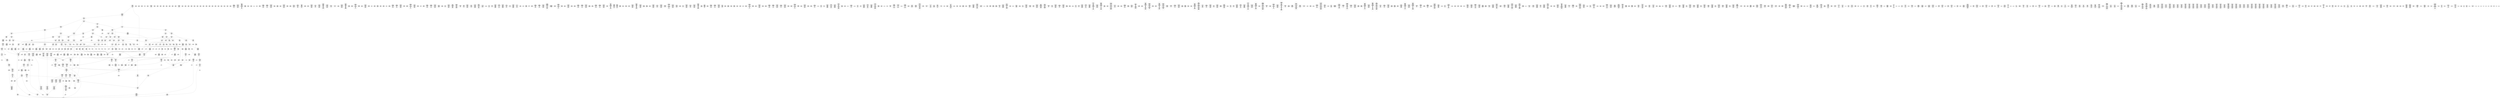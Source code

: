/* Generated by GvGen v.1.0 (https://www.github.com/stricaud/gvgen) */

digraph G {
compound=true;
   node1 [label="[anywhere]"];
   node2 [label="# 0x0
PUSHX Data
PUSHX Data
MSTORE
PUSHX LogicData
CALLDATASIZE
LT
PUSHX Data
JUMPI
"];
   node3 [label="# 0xd
PUSHX Data
CALLDATALOAD
PUSHX BitData
SHR
PUSHX LogicData
GT
PUSHX Data
JUMPI
"];
   node4 [label="# 0x1e
PUSHX LogicData
GT
PUSHX Data
JUMPI
"];
   node5 [label="# 0x29
PUSHX LogicData
GT
PUSHX Data
JUMPI
"];
   node6 [label="# 0x34
PUSHX LogicData
GT
PUSHX Data
JUMPI
"];
   node7 [label="# 0x3f
PUSHX LogicData
EQ
PUSHX Data
JUMPI
"];
   node8 [label="# 0x4a
PUSHX LogicData
EQ
PUSHX Data
JUMPI
"];
   node9 [label="# 0x55
PUSHX LogicData
EQ
PUSHX Data
JUMPI
"];
   node10 [label="# 0x60
PUSHX Data
JUMP
"];
   node11 [label="# 0x64
JUMPDEST
PUSHX LogicData
EQ
PUSHX Data
JUMPI
"];
   node12 [label="# 0x70
PUSHX LogicData
EQ
PUSHX Data
JUMPI
"];
   node13 [label="# 0x7b
PUSHX LogicData
EQ
PUSHX Data
JUMPI
"];
   node14 [label="# 0x86
PUSHX Data
JUMP
"];
   node15 [label="# 0x8a
JUMPDEST
PUSHX LogicData
GT
PUSHX Data
JUMPI
"];
   node16 [label="# 0x96
PUSHX LogicData
EQ
PUSHX Data
JUMPI
"];
   node17 [label="# 0xa1
PUSHX LogicData
EQ
PUSHX Data
JUMPI
"];
   node18 [label="# 0xac
PUSHX LogicData
EQ
PUSHX Data
JUMPI
"];
   node19 [label="# 0xb7
PUSHX Data
JUMP
"];
   node20 [label="# 0xbb
JUMPDEST
PUSHX LogicData
EQ
PUSHX Data
JUMPI
"];
   node21 [label="# 0xc7
PUSHX LogicData
EQ
PUSHX Data
JUMPI
"];
   node22 [label="# 0xd2
PUSHX Data
JUMP
"];
   node23 [label="# 0xd6
JUMPDEST
PUSHX LogicData
GT
PUSHX Data
JUMPI
"];
   node24 [label="# 0xe2
PUSHX LogicData
GT
PUSHX Data
JUMPI
"];
   node25 [label="# 0xed
PUSHX LogicData
EQ
PUSHX Data
JUMPI
"];
   node26 [label="# 0xf8
PUSHX LogicData
EQ
PUSHX Data
JUMPI
"];
   node27 [label="# 0x103
PUSHX LogicData
EQ
PUSHX Data
JUMPI
"];
   node28 [label="# 0x10e
PUSHX Data
JUMP
"];
   node29 [label="# 0x112
JUMPDEST
PUSHX LogicData
EQ
PUSHX Data
JUMPI
"];
   node30 [label="# 0x11e
PUSHX LogicData
EQ
PUSHX Data
JUMPI
"];
   node31 [label="# 0x129
PUSHX Data
JUMP
"];
   node32 [label="# 0x12d
JUMPDEST
PUSHX LogicData
GT
PUSHX Data
JUMPI
"];
   node33 [label="# 0x139
PUSHX LogicData
EQ
PUSHX Data
JUMPI
"];
   node34 [label="# 0x144
PUSHX LogicData
EQ
PUSHX Data
JUMPI
"];
   node35 [label="# 0x14f
PUSHX LogicData
EQ
PUSHX Data
JUMPI
"];
   node36 [label="# 0x15a
PUSHX Data
JUMP
"];
   node37 [label="# 0x15e
JUMPDEST
PUSHX LogicData
EQ
PUSHX Data
JUMPI
"];
   node38 [label="# 0x16a
PUSHX LogicData
EQ
PUSHX Data
JUMPI
"];
   node39 [label="# 0x175
PUSHX Data
JUMP
"];
   node40 [label="# 0x179
JUMPDEST
PUSHX LogicData
GT
PUSHX Data
JUMPI
"];
   node41 [label="# 0x185
PUSHX LogicData
GT
PUSHX Data
JUMPI
"];
   node42 [label="# 0x190
PUSHX LogicData
GT
PUSHX Data
JUMPI
"];
   node43 [label="# 0x19b
PUSHX LogicData
EQ
PUSHX Data
JUMPI
"];
   node44 [label="# 0x1a6
PUSHX LogicData
EQ
PUSHX Data
JUMPI
"];
   node45 [label="# 0x1b1
PUSHX LogicData
EQ
PUSHX Data
JUMPI
"];
   node46 [label="# 0x1bc
PUSHX Data
JUMP
"];
   node47 [label="# 0x1c0
JUMPDEST
PUSHX LogicData
EQ
PUSHX Data
JUMPI
"];
   node48 [label="# 0x1cc
PUSHX LogicData
EQ
PUSHX Data
JUMPI
"];
   node49 [label="# 0x1d7
PUSHX LogicData
EQ
PUSHX Data
JUMPI
"];
   node50 [label="# 0x1e2
PUSHX Data
JUMP
"];
   node51 [label="# 0x1e6
JUMPDEST
PUSHX LogicData
GT
PUSHX Data
JUMPI
"];
   node52 [label="# 0x1f2
PUSHX LogicData
EQ
PUSHX Data
JUMPI
"];
   node53 [label="# 0x1fd
PUSHX LogicData
EQ
PUSHX Data
JUMPI
"];
   node54 [label="# 0x208
PUSHX LogicData
EQ
PUSHX Data
JUMPI
"];
   node55 [label="# 0x213
PUSHX Data
JUMP
"];
   node56 [label="# 0x217
JUMPDEST
PUSHX LogicData
EQ
PUSHX Data
JUMPI
"];
   node57 [label="# 0x223
PUSHX LogicData
EQ
PUSHX Data
JUMPI
"];
   node58 [label="# 0x22e
PUSHX Data
JUMP
"];
   node59 [label="# 0x232
JUMPDEST
PUSHX LogicData
GT
PUSHX Data
JUMPI
"];
   node60 [label="# 0x23e
PUSHX LogicData
GT
PUSHX Data
JUMPI
"];
   node61 [label="# 0x249
PUSHX LogicData
EQ
PUSHX Data
JUMPI
"];
   node62 [label="# 0x254
PUSHX LogicData
EQ
PUSHX Data
JUMPI
"];
   node63 [label="# 0x25f
PUSHX LogicData
EQ
PUSHX Data
JUMPI
"];
   node64 [label="# 0x26a
PUSHX Data
JUMP
"];
   node65 [label="# 0x26e
JUMPDEST
PUSHX LogicData
EQ
PUSHX Data
JUMPI
"];
   node66 [label="# 0x27a
PUSHX LogicData
EQ
PUSHX Data
JUMPI
"];
   node67 [label="# 0x285
PUSHX Data
JUMP
"];
   node68 [label="# 0x289
JUMPDEST
PUSHX LogicData
GT
PUSHX Data
JUMPI
"];
   node69 [label="# 0x295
PUSHX LogicData
EQ
PUSHX Data
JUMPI
"];
   node70 [label="# 0x2a0
PUSHX LogicData
EQ
PUSHX Data
JUMPI
"];
   node71 [label="# 0x2ab
PUSHX LogicData
EQ
PUSHX Data
JUMPI
"];
   node72 [label="# 0x2b6
PUSHX Data
JUMP
"];
   node73 [label="# 0x2ba
JUMPDEST
PUSHX LogicData
EQ
PUSHX Data
JUMPI
"];
   node74 [label="# 0x2c5
PUSHX LogicData
EQ
PUSHX Data
JUMPI
"];
   node75 [label="# 0x2d0
JUMPDEST
PUSHX Data
REVERT
"];
   node76 [label="# 0x2d5
JUMPDEST
CALLVALUE
ISZERO
PUSHX Data
JUMPI
"];
   node77 [label="# 0x2dd
PUSHX Data
REVERT
"];
   node78 [label="# 0x2e1
JUMPDEST
PUSHX Data
PUSHX Data
CALLDATASIZE
PUSHX Data
PUSHX Data
JUMP
"];
   node79 [label="# 0x2f0
JUMPDEST
PUSHX Data
JUMP
"];
   node80 [label="# 0x2f5
JUMPDEST
PUSHX MemData
MLOAD
PUSHX Data
PUSHX Data
JUMP
"];
   node81 [label="# 0x302
JUMPDEST
PUSHX MemData
MLOAD
SUB
RETURN
"];
   node82 [label="# 0x30b
JUMPDEST
CALLVALUE
ISZERO
PUSHX Data
JUMPI
"];
   node83 [label="# 0x313
PUSHX Data
REVERT
"];
   node84 [label="# 0x317
JUMPDEST
PUSHX Data
PUSHX Data
CALLDATASIZE
PUSHX Data
PUSHX Data
JUMP
"];
   node85 [label="# 0x326
JUMPDEST
PUSHX Data
JUMP
"];
   node86 [label="# 0x32b
JUMPDEST
PUSHX MemData
MLOAD
PUSHX Data
PUSHX Data
JUMP
"];
   node87 [label="# 0x338
JUMPDEST
CALLVALUE
ISZERO
PUSHX Data
JUMPI
"];
   node88 [label="# 0x340
PUSHX Data
REVERT
"];
   node89 [label="# 0x344
JUMPDEST
PUSHX Data
PUSHX Data
CALLDATASIZE
PUSHX Data
PUSHX Data
JUMP
"];
   node90 [label="# 0x353
JUMPDEST
PUSHX Data
JUMP
"];
   node91 [label="# 0x358
JUMPDEST
STOP
"];
   node92 [label="# 0x35a
JUMPDEST
CALLVALUE
ISZERO
PUSHX Data
JUMPI
"];
   node93 [label="# 0x362
PUSHX Data
REVERT
"];
   node94 [label="# 0x366
JUMPDEST
PUSHX Data
PUSHX Data
CALLDATASIZE
PUSHX Data
PUSHX Data
JUMP
"];
   node95 [label="# 0x375
JUMPDEST
PUSHX Data
JUMP
"];
   node96 [label="# 0x37a
JUMPDEST
PUSHX MemData
MLOAD
PUSHX Data
PUSHX Data
JUMP
"];
   node97 [label="# 0x387
JUMPDEST
CALLVALUE
ISZERO
PUSHX Data
JUMPI
"];
   node98 [label="# 0x38f
PUSHX Data
REVERT
"];
   node99 [label="# 0x393
JUMPDEST
PUSHX Data
PUSHX Data
CALLDATASIZE
PUSHX Data
PUSHX Data
JUMP
"];
   node100 [label="# 0x3a2
JUMPDEST
PUSHX Data
JUMP
"];
   node101 [label="# 0x3a7
JUMPDEST
PUSHX Data
PUSHX Data
CALLDATASIZE
PUSHX Data
PUSHX Data
JUMP
"];
   node102 [label="# 0x3b5
JUMPDEST
PUSHX Data
JUMP
"];
   node103 [label="# 0x3ba
JUMPDEST
CALLVALUE
ISZERO
PUSHX Data
JUMPI
"];
   node104 [label="# 0x3c2
PUSHX Data
REVERT
"];
   node105 [label="# 0x3c6
JUMPDEST
PUSHX Data
PUSHX Data
CALLDATASIZE
PUSHX Data
PUSHX Data
JUMP
"];
   node106 [label="# 0x3d5
JUMPDEST
PUSHX Data
JUMP
"];
   node107 [label="# 0x3da
JUMPDEST
CALLVALUE
ISZERO
PUSHX Data
JUMPI
"];
   node108 [label="# 0x3e2
PUSHX Data
REVERT
"];
   node109 [label="# 0x3e6
JUMPDEST
PUSHX Data
PUSHX Data
CALLDATASIZE
PUSHX Data
PUSHX Data
JUMP
"];
   node110 [label="# 0x3f5
JUMPDEST
PUSHX Data
JUMP
"];
   node111 [label="# 0x3fa
JUMPDEST
CALLVALUE
ISZERO
PUSHX Data
JUMPI
"];
   node112 [label="# 0x402
PUSHX Data
REVERT
"];
   node113 [label="# 0x406
JUMPDEST
PUSHX Data
PUSHX Data
CALLDATASIZE
PUSHX Data
PUSHX Data
JUMP
"];
   node114 [label="# 0x415
JUMPDEST
PUSHX Data
JUMP
"];
   node115 [label="# 0x41a
JUMPDEST
CALLVALUE
ISZERO
PUSHX Data
JUMPI
"];
   node116 [label="# 0x422
PUSHX Data
REVERT
"];
   node117 [label="# 0x426
JUMPDEST
PUSHX Data
PUSHX Data
CALLDATASIZE
PUSHX Data
PUSHX Data
JUMP
"];
   node118 [label="# 0x435
JUMPDEST
PUSHX Data
JUMP
"];
   node119 [label="# 0x43a
JUMPDEST
CALLVALUE
ISZERO
PUSHX Data
JUMPI
"];
   node120 [label="# 0x442
PUSHX Data
REVERT
"];
   node121 [label="# 0x446
JUMPDEST
PUSHX Data
PUSHX Data
JUMP
"];
   node122 [label="# 0x44f
JUMPDEST
CALLVALUE
ISZERO
PUSHX Data
JUMPI
"];
   node123 [label="# 0x457
PUSHX Data
REVERT
"];
   node124 [label="# 0x45b
JUMPDEST
PUSHX Data
PUSHX Data
CALLDATASIZE
PUSHX Data
PUSHX Data
JUMP
"];
   node125 [label="# 0x46a
JUMPDEST
PUSHX Data
JUMP
"];
   node126 [label="# 0x46f
JUMPDEST
CALLVALUE
ISZERO
PUSHX Data
JUMPI
"];
   node127 [label="# 0x477
PUSHX Data
REVERT
"];
   node128 [label="# 0x47b
JUMPDEST
PUSHX Data
PUSHX Data
CALLDATASIZE
PUSHX Data
PUSHX Data
JUMP
"];
   node129 [label="# 0x48a
JUMPDEST
PUSHX Data
JUMP
"];
   node130 [label="# 0x48f
JUMPDEST
PUSHX MemData
MLOAD
PUSHX Data
PUSHX Data
JUMP
"];
   node131 [label="# 0x49c
JUMPDEST
CALLVALUE
ISZERO
PUSHX Data
JUMPI
"];
   node132 [label="# 0x4a4
PUSHX Data
REVERT
"];
   node133 [label="# 0x4a8
JUMPDEST
PUSHX Data
PUSHX Data
CALLDATASIZE
PUSHX Data
PUSHX Data
JUMP
"];
   node134 [label="# 0x4b7
JUMPDEST
PUSHX Data
JUMP
"];
   node135 [label="# 0x4bc
JUMPDEST
CALLVALUE
ISZERO
PUSHX Data
JUMPI
"];
   node136 [label="# 0x4c4
PUSHX Data
REVERT
"];
   node137 [label="# 0x4c8
JUMPDEST
PUSHX Data
PUSHX Data
JUMP
"];
   node138 [label="# 0x4d1
JUMPDEST
CALLVALUE
ISZERO
PUSHX Data
JUMPI
"];
   node139 [label="# 0x4d9
PUSHX Data
REVERT
"];
   node140 [label="# 0x4dd
JUMPDEST
PUSHX Data
PUSHX Data
CALLDATASIZE
PUSHX Data
PUSHX Data
JUMP
"];
   node141 [label="# 0x4ec
JUMPDEST
PUSHX Data
JUMP
"];
   node142 [label="# 0x4f1
JUMPDEST
CALLVALUE
ISZERO
PUSHX Data
JUMPI
"];
   node143 [label="# 0x4f9
PUSHX Data
REVERT
"];
   node144 [label="# 0x4fd
JUMPDEST
PUSHX Data
PUSHX Data
JUMP
"];
   node145 [label="# 0x506
JUMPDEST
CALLVALUE
ISZERO
PUSHX Data
JUMPI
"];
   node146 [label="# 0x50e
PUSHX Data
REVERT
"];
   node147 [label="# 0x512
JUMPDEST
PUSHX Data
PUSHX Data
JUMP
"];
   node148 [label="# 0x51b
JUMPDEST
CALLVALUE
ISZERO
PUSHX Data
JUMPI
"];
   node149 [label="# 0x523
PUSHX Data
REVERT
"];
   node150 [label="# 0x527
JUMPDEST
PUSHX Data
PUSHX Data
JUMP
"];
   node151 [label="# 0x530
JUMPDEST
CALLVALUE
ISZERO
PUSHX Data
JUMPI
"];
   node152 [label="# 0x538
PUSHX Data
REVERT
"];
   node153 [label="# 0x53c
JUMPDEST
PUSHX Data
PUSHX Data
JUMP
"];
   node154 [label="# 0x545
JUMPDEST
CALLVALUE
ISZERO
PUSHX Data
JUMPI
"];
   node155 [label="# 0x54d
PUSHX Data
REVERT
"];
   node156 [label="# 0x551
JUMPDEST
PUSHX Data
PUSHX Data
CALLDATASIZE
PUSHX Data
PUSHX Data
JUMP
"];
   node157 [label="# 0x560
JUMPDEST
PUSHX Data
JUMP
"];
   node158 [label="# 0x565
JUMPDEST
CALLVALUE
ISZERO
PUSHX Data
JUMPI
"];
   node159 [label="# 0x56d
PUSHX Data
REVERT
"];
   node160 [label="# 0x571
JUMPDEST
PUSHX Data
PUSHX Data
JUMP
"];
   node161 [label="# 0x57a
JUMPDEST
CALLVALUE
ISZERO
PUSHX Data
JUMPI
"];
   node162 [label="# 0x582
PUSHX Data
REVERT
"];
   node163 [label="# 0x586
JUMPDEST
PUSHX Data
PUSHX Data
JUMP
"];
   node164 [label="# 0x58f
JUMPDEST
CALLVALUE
ISZERO
PUSHX Data
JUMPI
"];
   node165 [label="# 0x597
PUSHX Data
REVERT
"];
   node166 [label="# 0x59b
JUMPDEST
PUSHX Data
PUSHX Data
JUMP
"];
   node167 [label="# 0x5a4
JUMPDEST
CALLVALUE
ISZERO
PUSHX Data
JUMPI
"];
   node168 [label="# 0x5ac
PUSHX Data
REVERT
"];
   node169 [label="# 0x5b0
JUMPDEST
PUSHX Data
PUSHX Data
CALLDATASIZE
PUSHX Data
PUSHX Data
JUMP
"];
   node170 [label="# 0x5bf
JUMPDEST
PUSHX Data
JUMP
"];
   node171 [label="# 0x5c4
JUMPDEST
CALLVALUE
ISZERO
PUSHX Data
JUMPI
"];
   node172 [label="# 0x5cc
PUSHX Data
REVERT
"];
   node173 [label="# 0x5d0
JUMPDEST
PUSHX Data
PUSHX Data
JUMP
"];
   node174 [label="# 0x5d9
JUMPDEST
PUSHX MemData
MLOAD
PUSHX Data
PUSHX Data
JUMP
"];
   node175 [label="# 0x5e6
JUMPDEST
CALLVALUE
ISZERO
PUSHX Data
JUMPI
"];
   node176 [label="# 0x5ee
PUSHX Data
REVERT
"];
   node177 [label="# 0x5f2
JUMPDEST
PUSHX Data
PUSHX Data
CALLDATASIZE
PUSHX Data
PUSHX Data
JUMP
"];
   node178 [label="# 0x601
JUMPDEST
PUSHX Data
JUMP
"];
   node179 [label="# 0x606
JUMPDEST
CALLVALUE
ISZERO
PUSHX Data
JUMPI
"];
   node180 [label="# 0x60e
PUSHX Data
REVERT
"];
   node181 [label="# 0x612
JUMPDEST
PUSHX Data
PUSHX Data
CALLDATASIZE
PUSHX Data
PUSHX Data
JUMP
"];
   node182 [label="# 0x621
JUMPDEST
PUSHX Data
JUMP
"];
   node183 [label="# 0x626
JUMPDEST
CALLVALUE
ISZERO
PUSHX Data
JUMPI
"];
   node184 [label="# 0x62e
PUSHX Data
REVERT
"];
   node185 [label="# 0x632
JUMPDEST
PUSHX Data
PUSHX Data
CALLDATASIZE
PUSHX Data
PUSHX Data
JUMP
"];
   node186 [label="# 0x641
JUMPDEST
PUSHX Data
JUMP
"];
   node187 [label="# 0x646
JUMPDEST
CALLVALUE
ISZERO
PUSHX Data
JUMPI
"];
   node188 [label="# 0x64e
PUSHX Data
REVERT
"];
   node189 [label="# 0x652
JUMPDEST
PUSHX Data
PUSHX Data
CALLDATASIZE
PUSHX Data
PUSHX Data
JUMP
"];
   node190 [label="# 0x661
JUMPDEST
PUSHX Data
JUMP
"];
   node191 [label="# 0x666
JUMPDEST
CALLVALUE
ISZERO
PUSHX Data
JUMPI
"];
   node192 [label="# 0x66e
PUSHX Data
REVERT
"];
   node193 [label="# 0x672
JUMPDEST
PUSHX Data
PUSHX Data
JUMP
"];
   node194 [label="# 0x67b
JUMPDEST
CALLVALUE
ISZERO
PUSHX Data
JUMPI
"];
   node195 [label="# 0x683
PUSHX Data
REVERT
"];
   node196 [label="# 0x687
JUMPDEST
PUSHX Data
PUSHX Data
CALLDATASIZE
PUSHX Data
PUSHX Data
JUMP
"];
   node197 [label="# 0x696
JUMPDEST
PUSHX Data
JUMP
"];
   node198 [label="# 0x69b
JUMPDEST
PUSHX Data
PUSHX Data
CALLDATASIZE
PUSHX Data
PUSHX Data
JUMP
"];
   node199 [label="# 0x6a9
JUMPDEST
PUSHX Data
JUMP
"];
   node200 [label="# 0x6ae
JUMPDEST
CALLVALUE
ISZERO
PUSHX Data
JUMPI
"];
   node201 [label="# 0x6b6
PUSHX Data
REVERT
"];
   node202 [label="# 0x6ba
JUMPDEST
PUSHX Data
PUSHX Data
JUMP
"];
   node203 [label="# 0x6c3
JUMPDEST
CALLVALUE
ISZERO
PUSHX Data
JUMPI
"];
   node204 [label="# 0x6cb
PUSHX Data
REVERT
"];
   node205 [label="# 0x6cf
JUMPDEST
PUSHX Data
PUSHX Data
CALLDATASIZE
PUSHX Data
PUSHX Data
JUMP
"];
   node206 [label="# 0x6de
JUMPDEST
PUSHX Data
JUMP
"];
   node207 [label="# 0x6e3
JUMPDEST
CALLVALUE
ISZERO
PUSHX Data
JUMPI
"];
   node208 [label="# 0x6eb
PUSHX Data
REVERT
"];
   node209 [label="# 0x6ef
JUMPDEST
PUSHX Data
PUSHX Data
CALLDATASIZE
PUSHX Data
PUSHX Data
JUMP
"];
   node210 [label="# 0x6fe
JUMPDEST
PUSHX Data
JUMP
"];
   node211 [label="# 0x703
JUMPDEST
CALLVALUE
ISZERO
PUSHX Data
JUMPI
"];
   node212 [label="# 0x70b
PUSHX Data
REVERT
"];
   node213 [label="# 0x70f
JUMPDEST
PUSHX Data
PUSHX Data
CALLDATASIZE
PUSHX Data
PUSHX Data
JUMP
"];
   node214 [label="# 0x71e
JUMPDEST
PUSHX Data
JUMP
"];
   node215 [label="# 0x723
JUMPDEST
CALLVALUE
ISZERO
PUSHX Data
JUMPI
"];
   node216 [label="# 0x72b
PUSHX Data
REVERT
"];
   node217 [label="# 0x72f
JUMPDEST
PUSHX Data
PUSHX Data
JUMP
"];
   node218 [label="# 0x738
JUMPDEST
CALLVALUE
ISZERO
PUSHX Data
JUMPI
"];
   node219 [label="# 0x740
PUSHX Data
REVERT
"];
   node220 [label="# 0x744
JUMPDEST
PUSHX Data
PUSHX Data
CALLDATASIZE
PUSHX Data
PUSHX Data
JUMP
"];
   node221 [label="# 0x753
JUMPDEST
PUSHX Data
JUMP
"];
   node222 [label="# 0x758
JUMPDEST
CALLVALUE
ISZERO
PUSHX Data
JUMPI
"];
   node223 [label="# 0x760
PUSHX Data
REVERT
"];
   node224 [label="# 0x764
JUMPDEST
PUSHX Data
PUSHX Data
CALLDATASIZE
PUSHX Data
PUSHX Data
JUMP
"];
   node225 [label="# 0x773
JUMPDEST
PUSHX Data
JUMP
"];
   node226 [label="# 0x778
JUMPDEST
CALLVALUE
ISZERO
PUSHX Data
JUMPI
"];
   node227 [label="# 0x780
PUSHX Data
REVERT
"];
   node228 [label="# 0x784
JUMPDEST
PUSHX Data
PUSHX Data
CALLDATASIZE
PUSHX Data
PUSHX Data
JUMP
"];
   node229 [label="# 0x793
JUMPDEST
PUSHX Data
JUMP
"];
   node230 [label="# 0x798
JUMPDEST
CALLVALUE
ISZERO
PUSHX Data
JUMPI
"];
   node231 [label="# 0x7a0
PUSHX Data
REVERT
"];
   node232 [label="# 0x7a4
JUMPDEST
PUSHX Data
PUSHX Data
CALLDATASIZE
PUSHX Data
PUSHX Data
JUMP
"];
   node233 [label="# 0x7b3
JUMPDEST
PUSHX Data
JUMP
"];
   node234 [label="# 0x7b8
JUMPDEST
PUSHX Data
PUSHX ArithData
PUSHX BitData
PUSHX BitData
SHL
SUB
AND
PUSHX Data
JUMPI
"];
   node235 [label="# 0x7c9
PUSHX MemData
MLOAD
PUSHX BitData
PUSHX BitData
SHL
MSTORE
PUSHX ArithData
ADD
PUSHX Data
PUSHX Data
JUMP
"];
   node236 [label="# 0x7e0
JUMPDEST
PUSHX MemData
MLOAD
SUB
REVERT
"];
   node237 [label="# 0x7e9
JUMPDEST
PUSHX Data
MSTORE
PUSHX Data
PUSHX Data
MSTORE
PUSHX Data
SHA3
PUSHX ArithData
PUSHX BitData
PUSHX BitData
SHL
SUB
AND
MSTORE
MSTORE
SHA3
SLOAD
JUMP
"];
   node238 [label="# 0x811
JUMPDEST
PUSHX Data
PUSHX Data
PUSHX Data
JUMP
"];
   node239 [label="# 0x81c
JUMPDEST
PUSHX Data
JUMPI
"];
   node240 [label="# 0x822
PUSHX Data
PUSHX Data
JUMP
"];
   node241 [label="# 0x82b
JUMPDEST
"];
   node242 [label="# 0x82e
JUMPDEST
JUMP
"];
   node243 [label="# 0x833
JUMPDEST
PUSHX Data
PUSHX Data
JUMP
"];
   node244 [label="# 0x83b
JUMPDEST
PUSHX ArithData
PUSHX BitData
PUSHX BitData
SHL
SUB
AND
PUSHX Data
PUSHX Data
JUMP
"];
   node245 [label="# 0x84c
JUMPDEST
PUSHX ArithData
PUSHX BitData
PUSHX BitData
SHL
SUB
AND
EQ
PUSHX Data
JUMPI
"];
   node246 [label="# 0x85b
PUSHX MemData
MLOAD
PUSHX BitData
PUSHX BitData
SHL
MSTORE
PUSHX ArithData
ADD
PUSHX Data
PUSHX Data
JUMP
"];
   node247 [label="# 0x872
JUMPDEST
PUSHX Data
PUSHX Data
JUMP
"];
   node248 [label="# 0x87b
JUMPDEST
JUMP
"];
   node249 [label="# 0x87e
JUMPDEST
PUSHX Data
PUSHX Data
PUSHX Data
JUMP
"];
   node250 [label="# 0x889
JUMPDEST
PUSHX Data
JUMPI
"];
   node251 [label="# 0x88e
PUSHX MemData
MLOAD
PUSHX BitData
PUSHX BitData
SHL
MSTORE
PUSHX ArithData
ADD
PUSHX Data
PUSHX Data
JUMP
"];
   node252 [label="# 0x8a5
JUMPDEST
PUSHX Data
PUSHX Data
JUMP
"];
   node253 [label="# 0x8ae
JUMPDEST
PUSHX Data
PUSHX Data
JUMP
"];
   node254 [label="# 0x8b7
JUMPDEST
PUSHX MemData
MLOAD
PUSHX ArithData
ADD
PUSHX Data
PUSHX Data
JUMP
"];
   node255 [label="# 0x8c8
JUMPDEST
PUSHX MemData
MLOAD
PUSHX ArithData
SUB
SUB
MSTORE
PUSHX Data
MSTORE
JUMP
"];
   node256 [label="# 0x8de
JUMPDEST
PUSHX Data
MSTORE
PUSHX Data
MSTORE
PUSHX Data
SHA3
PUSHX ArithData
ADD
SLOAD
JUMP
"];
   node257 [label="# 0x8f3
JUMPDEST
PUSHX Data
PUSHX Data
JUMP
"];
   node258 [label="# 0x8fb
JUMPDEST
ISZERO
PUSHX Data
JUMPI
"];
   node259 [label="# 0x901
PUSHX MemData
MLOAD
PUSHX BitData
PUSHX BitData
SHL
MSTORE
PUSHX ArithData
ADD
PUSHX Data
PUSHX Data
JUMP
"];
   node260 [label="# 0x918
JUMPDEST
PUSHX StorData
SLOAD
TIMESTAMP
LT
ISZERO
PUSHX Data
JUMPI
"];
   node261 [label="# 0x923
PUSHX MemData
MLOAD
PUSHX BitData
PUSHX BitData
SHL
MSTORE
PUSHX ArithData
ADD
PUSHX Data
PUSHX Data
JUMP
"];
   node262 [label="# 0x93a
JUMPDEST
PUSHX StorData
SLOAD
PUSHX Data
MSTORE
PUSHX Data
PUSHX Data
MSTORE
PUSHX Data
SHA3
CALLER
MSTORE
MSTORE
SHA3
SLOAD
PUSHX LogicData
GT
PUSHX Data
JUMPI
"];
   node263 [label="# 0x95f
PUSHX MemData
MLOAD
PUSHX BitData
PUSHX BitData
SHL
MSTORE
PUSHX ArithData
ADD
PUSHX Data
PUSHX Data
JUMP
"];
   node264 [label="# 0x976
JUMPDEST
PUSHX LogicData
GT
ISZERO
PUSHX Data
JUMPI
"];
   node265 [label="# 0x981
PUSHX StorData
SLOAD
GT
ISZERO
"];
   node266 [label="# 0x988
JUMPDEST
PUSHX Data
JUMPI
"];
   node267 [label="# 0x98d
PUSHX MemData
MLOAD
PUSHX BitData
PUSHX BitData
SHL
MSTORE
PUSHX ArithData
ADD
PUSHX Data
PUSHX Data
JUMP
"];
   node268 [label="# 0x9a4
JUMPDEST
PUSHX StorData
SLOAD
PUSHX Data
MSTORE
PUSHX Data
PUSHX Data
MSTORE
PUSHX Data
SHA3
CALLER
MSTORE
MSTORE
SHA3
SLOAD
PUSHX Data
PUSHX Data
PUSHX Data
JUMP
"];
   node269 [label="# 0x9d1
JUMPDEST
SSTORE
PUSHX Data
PUSHX Data
JUMP
"];
   node270 [label="# 0x9e0
JUMPDEST
PUSHX Data
PUSHX Data
JUMP
"];
   node271 [label="# 0x9e8
JUMPDEST
PUSHX ArithData
PUSHX BitData
PUSHX BitData
SHL
SUB
AND
PUSHX ArithData
PUSHX BitData
PUSHX BitData
SHL
SUB
AND
EQ
PUSHX Data
JUMPI
"];
   node272 [label="# 0xa02
PUSHX Data
PUSHX Data
PUSHX Data
JUMP
"];
   node273 [label="# 0xa0e
JUMPDEST
PUSHX Data
JUMPI
"];
   node274 [label="# 0xa13
PUSHX MemData
MLOAD
PUSHX BitData
PUSHX BitData
SHL
MSTORE
PUSHX ArithData
ADD
PUSHX Data
PUSHX Data
JUMP
"];
   node275 [label="# 0xa2a
JUMPDEST
PUSHX Data
PUSHX Data
JUMP
"];
   node276 [label="# 0xa37
JUMPDEST
JUMP
"];
   node277 [label="# 0xa3e
JUMPDEST
PUSHX Data
PUSHX Data
JUMP
"];
   node278 [label="# 0xa47
JUMPDEST
PUSHX Data
PUSHX Data
PUSHX Data
JUMP
"];
   node279 [label="# 0xa53
JUMPDEST
PUSHX Data
JUMP
"];
   node280 [label="# 0xa58
JUMPDEST
PUSHX Data
PUSHX Data
JUMP
"];
   node281 [label="# 0xa62
JUMPDEST
JUMP
"];
   node282 [label="# 0xa67
JUMPDEST
PUSHX Data
PUSHX Data
JUMP
"];
   node283 [label="# 0xa6f
JUMPDEST
PUSHX ArithData
PUSHX BitData
PUSHX BitData
SHL
SUB
AND
PUSHX Data
PUSHX Data
JUMP
"];
   node284 [label="# 0xa80
JUMPDEST
PUSHX ArithData
PUSHX BitData
PUSHX BitData
SHL
SUB
AND
EQ
PUSHX Data
JUMPI
"];
   node285 [label="# 0xa8f
PUSHX MemData
MLOAD
PUSHX BitData
PUSHX BitData
SHL
MSTORE
PUSHX ArithData
ADD
PUSHX Data
PUSHX Data
JUMP
"];
   node286 [label="# 0xaa6
JUMPDEST
PUSHX Data
SSTORE
JUMP
"];
   node287 [label="# 0xaab
JUMPDEST
PUSHX Data
PUSHX Data
JUMP
"];
   node288 [label="# 0xab3
JUMPDEST
PUSHX ArithData
PUSHX BitData
PUSHX BitData
SHL
SUB
AND
PUSHX ArithData
PUSHX BitData
PUSHX BitData
SHL
SUB
AND
EQ
PUSHX Data
JUMPI
"];
   node289 [label="# 0xacc
PUSHX MemData
MLOAD
PUSHX BitData
PUSHX BitData
SHL
MSTORE
PUSHX ArithData
ADD
PUSHX Data
PUSHX Data
JUMP
"];
   node290 [label="# 0xae3
JUMPDEST
PUSHX Data
PUSHX Data
JUMP
"];
   node291 [label="# 0xaed
JUMPDEST
JUMP
"];
   node292 [label="# 0xaf1
JUMPDEST
PUSHX Data
PUSHX Data
JUMP
"];
   node293 [label="# 0xaf9
JUMPDEST
PUSHX ArithData
PUSHX BitData
PUSHX BitData
SHL
SUB
AND
PUSHX Data
PUSHX Data
JUMP
"];
   node294 [label="# 0xb0a
JUMPDEST
PUSHX ArithData
PUSHX BitData
PUSHX BitData
SHL
SUB
AND
EQ
PUSHX Data
JUMPI
"];
   node295 [label="# 0xb19
PUSHX MemData
MLOAD
PUSHX BitData
PUSHX BitData
SHL
MSTORE
PUSHX ArithData
ADD
PUSHX Data
PUSHX Data
JUMP
"];
   node296 [label="# 0xb30
JUMPDEST
PUSHX Data
PUSHX Data
JUMP
"];
   node297 [label="# 0xb38
JUMPDEST
JUMP
"];
   node298 [label="# 0xb3a
JUMPDEST
PUSHX Data
PUSHX Data
JUMP
"];
   node299 [label="# 0xb42
JUMPDEST
PUSHX ArithData
PUSHX BitData
PUSHX BitData
SHL
SUB
AND
PUSHX Data
PUSHX Data
JUMP
"];
   node300 [label="# 0xb53
JUMPDEST
PUSHX ArithData
PUSHX BitData
PUSHX BitData
SHL
SUB
AND
EQ
PUSHX Data
JUMPI
"];
   node301 [label="# 0xb62
PUSHX MemData
MLOAD
PUSHX BitData
PUSHX BitData
SHL
MSTORE
PUSHX ArithData
ADD
PUSHX Data
PUSHX Data
JUMP
"];
   node302 [label="# 0xb79
JUMPDEST
PUSHX StorData
SLOAD
PUSHX Data
PUSHX Data
PUSHX Data
JUMP
"];
   node303 [label="# 0xb87
JUMPDEST
PUSHX Data
PUSHX Data
JUMP
"];
   node304 [label="# 0xb91
JUMPDEST
GT
ISZERO
PUSHX Data
JUMPI
"];
   node305 [label="# 0xb98
PUSHX MemData
MLOAD
PUSHX BitData
PUSHX BitData
SHL
MSTORE
PUSHX ArithData
ADD
PUSHX Data
PUSHX Data
JUMP
"];
   node306 [label="# 0xbaf
JUMPDEST
PUSHX Data
PUSHX Data
PUSHX MemData
MLOAD
PUSHX ArithData
ADD
PUSHX Data
MSTORE
PUSHX Data
MSTORE
PUSHX Data
JUMP
"];
   node307 [label="# 0xbcb
JUMPDEST
PUSHX ArithData
PUSHX BitData
PUSHX BitData
SHL
SUB
AND
PUSHX Data
PUSHX Data
PUSHX MemData
MLOAD
PUSHX Data
PUSHX Data
JUMP
"];
   node308 [label="# 0xc06
JUMPDEST
PUSHX MemData
MLOAD
SUB
LOGX
JUMP
"];
   node309 [label="# 0xc12
JUMPDEST
PUSHX Data
MLOAD
MLOAD
EQ
PUSHX Data
JUMPI
"];
   node310 [label="# 0xc1e
PUSHX MemData
MLOAD
PUSHX BitData
PUSHX BitData
SHL
MSTORE
PUSHX ArithData
ADD
PUSHX Data
PUSHX Data
JUMP
"];
   node311 [label="# 0xc35
JUMPDEST
PUSHX Data
MLOAD
PUSHX LogicData
GT
ISZERO
PUSHX Data
JUMPI
"];
   node312 [label="# 0xc4a
PUSHX BitData
PUSHX BitData
SHL
PUSHX Data
MSTORE
PUSHX Data
PUSHX Data
MSTORE
PUSHX Data
PUSHX Data
REVERT
"];
   node313 [label="# 0xc5f
JUMPDEST
PUSHX MemData
MLOAD
MSTORE
PUSHX ArithData
MUL
PUSHX ArithData
ADD
ADD
PUSHX Data
MSTORE
ISZERO
PUSHX Data
JUMPI
"];
   node314 [label="# 0xc79
PUSHX ArithData
ADD
PUSHX ArithData
MUL
CALLDATASIZE
CALLDATACOPY
ADD
"];
   node315 [label="# 0xc88
JUMPDEST
PUSHX Data
"];
   node316 [label="# 0xc8e
JUMPDEST
MLOAD
LT
ISZERO
PUSHX Data
JUMPI
"];
   node317 [label="# 0xc98
PUSHX Data
MLOAD
LT
PUSHX Data
JUMPI
"];
   node318 [label="# 0xca5
PUSHX BitData
PUSHX BitData
SHL
PUSHX Data
MSTORE
PUSHX Data
PUSHX Data
MSTORE
PUSHX Data
PUSHX Data
REVERT
"];
   node319 [label="# 0xcba
JUMPDEST
PUSHX ArithData
MUL
PUSHX ArithData
ADD
ADD
MLOAD
MLOAD
LT
PUSHX Data
JUMPI
"];
   node320 [label="# 0xccd
PUSHX BitData
PUSHX BitData
SHL
PUSHX Data
MSTORE
PUSHX Data
PUSHX Data
MSTORE
PUSHX Data
PUSHX Data
REVERT
"];
   node321 [label="# 0xce2
JUMPDEST
PUSHX ArithData
MUL
PUSHX ArithData
ADD
ADD
MLOAD
PUSHX Data
JUMP
"];
   node322 [label="# 0xcef
JUMPDEST
MLOAD
LT
PUSHX Data
JUMPI
"];
   node323 [label="# 0xcfa
PUSHX BitData
PUSHX BitData
SHL
PUSHX Data
MSTORE
PUSHX Data
PUSHX Data
MSTORE
PUSHX Data
PUSHX Data
REVERT
"];
   node324 [label="# 0xd0f
JUMPDEST
PUSHX ArithData
MUL
ADD
ADD
MSTORE
PUSHX Data
PUSHX Data
JUMP
"];
   node325 [label="# 0xd23
JUMPDEST
PUSHX Data
JUMP
"];
   node326 [label="# 0xd2a
JUMPDEST
JUMP
"];
   node327 [label="# 0xd32
JUMPDEST
PUSHX Data
PUSHX Data
PUSHX Data
JUMP
"];
   node328 [label="# 0xd3e
JUMPDEST
GT
JUMP
"];
   node329 [label="# 0xd45
JUMPDEST
PUSHX Data
JUMP
"];
   node330 [label="# 0xd69
JUMPDEST
PUSHX Data
PUSHX Data
JUMP
"];
   node331 [label="# 0xd71
JUMPDEST
PUSHX ArithData
PUSHX BitData
PUSHX BitData
SHL
SUB
AND
PUSHX Data
PUSHX Data
JUMP
"];
   node332 [label="# 0xd82
JUMPDEST
PUSHX ArithData
PUSHX BitData
PUSHX BitData
SHL
SUB
AND
EQ
PUSHX Data
JUMPI
"];
   node333 [label="# 0xd91
PUSHX MemData
MLOAD
PUSHX BitData
PUSHX BitData
SHL
MSTORE
PUSHX ArithData
ADD
PUSHX Data
PUSHX Data
JUMP
"];
   node334 [label="# 0xda8
JUMPDEST
PUSHX MemData
MLOAD
SELFBALANCE
PUSHX ArithData
PUSHX BitData
PUSHX BitData
SHL
SUB
AND
ISZERO
PUSHX ArithData
MUL
PUSHX Data
CALL
ISZERO
ISZERO
PUSHX Data
JUMPI
"];
   node335 [label="# 0xdd7
RETURNDATASIZE
PUSHX Data
RETURNDATACOPY
RETURNDATASIZE
PUSHX Data
REVERT
"];
   node336 [label="# 0xde0
JUMPDEST
CHAINID
"];
   node337 [label="# 0xde2
JUMPDEST
JUMP
"];
   node338 [label="# 0xde5
JUMPDEST
PUSHX StorData
SLOAD
PUSHX BitData
AND
JUMP
"];
   node339 [label="# 0xdee
JUMPDEST
PUSHX StorData
SLOAD
JUMP
"];
   node340 [label="# 0xdf4
JUMPDEST
PUSHX StorData
SLOAD
JUMP
"];
   node341 [label="# 0xdfa
JUMPDEST
PUSHX Data
PUSHX Data
JUMP
"];
   node342 [label="# 0xe02
JUMPDEST
PUSHX ArithData
PUSHX BitData
PUSHX BitData
SHL
SUB
AND
PUSHX ArithData
PUSHX BitData
PUSHX BitData
SHL
SUB
AND
EQ
PUSHX Data
JUMPI
"];
   node343 [label="# 0xe1c
PUSHX Data
PUSHX Data
PUSHX Data
JUMP
"];
   node344 [label="# 0xe28
JUMPDEST
PUSHX Data
JUMPI
"];
   node345 [label="# 0xe2d
PUSHX MemData
MLOAD
PUSHX BitData
PUSHX BitData
SHL
MSTORE
PUSHX ArithData
ADD
PUSHX Data
PUSHX Data
JUMP
"];
   node346 [label="# 0xe44
JUMPDEST
PUSHX Data
PUSHX Data
JUMP
"];
   node347 [label="# 0xe4f
JUMPDEST
PUSHX StorData
SLOAD
JUMP
"];
   node348 [label="# 0xe55
JUMPDEST
PUSHX Data
PUSHX Data
JUMP
"];
   node349 [label="# 0xe5d
JUMPDEST
PUSHX ArithData
PUSHX BitData
PUSHX BitData
SHL
SUB
AND
PUSHX Data
PUSHX Data
JUMP
"];
   node350 [label="# 0xe6e
JUMPDEST
PUSHX ArithData
PUSHX BitData
PUSHX BitData
SHL
SUB
AND
EQ
PUSHX Data
JUMPI
"];
   node351 [label="# 0xe7d
PUSHX MemData
MLOAD
PUSHX BitData
PUSHX BitData
SHL
MSTORE
PUSHX ArithData
ADD
PUSHX Data
PUSHX Data
JUMP
"];
   node352 [label="# 0xe94
JUMPDEST
PUSHX Data
PUSHX Data
PUSHX Data
JUMP
"];
   node353 [label="# 0xe9e
JUMPDEST
PUSHX Data
PUSHX Data
JUMP
"];
   node354 [label="# 0xea6
JUMPDEST
PUSHX ArithData
PUSHX BitData
PUSHX BitData
SHL
SUB
AND
PUSHX Data
PUSHX Data
JUMP
"];
   node355 [label="# 0xeb7
JUMPDEST
PUSHX ArithData
PUSHX BitData
PUSHX BitData
SHL
SUB
AND
EQ
PUSHX Data
JUMPI
"];
   node356 [label="# 0xec6
PUSHX MemData
MLOAD
PUSHX BitData
PUSHX BitData
SHL
MSTORE
PUSHX ArithData
ADD
PUSHX Data
PUSHX Data
JUMP
"];
   node357 [label="# 0xedd
JUMPDEST
PUSHX Data
PUSHX Data
JUMP
"];
   node358 [label="# 0xee5
JUMPDEST
PUSHX Data
PUSHX Data
JUMP
"];
   node359 [label="# 0xeed
JUMPDEST
PUSHX ArithData
PUSHX BitData
PUSHX BitData
SHL
SUB
AND
PUSHX Data
PUSHX Data
JUMP
"];
   node360 [label="# 0xefe
JUMPDEST
PUSHX ArithData
PUSHX BitData
PUSHX BitData
SHL
SUB
AND
EQ
PUSHX Data
JUMPI
"];
   node361 [label="# 0xf0d
PUSHX MemData
MLOAD
PUSHX BitData
PUSHX BitData
SHL
MSTORE
PUSHX ArithData
ADD
PUSHX Data
PUSHX Data
JUMP
"];
   node362 [label="# 0xf24
JUMPDEST
PUSHX Data
PUSHX Data
PUSHX Data
JUMP
"];
   node363 [label="# 0xf4e
JUMPDEST
PUSHX StorData
SLOAD
PUSHX ArithData
PUSHX BitData
PUSHX BitData
SHL
SUB
AND
JUMP
"];
   node364 [label="# 0xf5d
JUMPDEST
PUSHX Data
PUSHX Data
JUMP
"];
   node365 [label="# 0xf65
JUMPDEST
PUSHX ArithData
PUSHX BitData
PUSHX BitData
SHL
SUB
AND
PUSHX Data
PUSHX Data
JUMP
"];
   node366 [label="# 0xf76
JUMPDEST
PUSHX ArithData
PUSHX BitData
PUSHX BitData
SHL
SUB
AND
EQ
PUSHX Data
JUMPI
"];
   node367 [label="# 0xf85
PUSHX MemData
MLOAD
PUSHX BitData
PUSHX BitData
SHL
MSTORE
PUSHX ArithData
ADD
PUSHX Data
PUSHX Data
JUMP
"];
   node368 [label="# 0xf9c
JUMPDEST
PUSHX Data
SSTORE
JUMP
"];
   node369 [label="# 0xfa1
JUMPDEST
PUSHX Data
MSTORE
PUSHX Data
MSTORE
PUSHX Data
SHA3
PUSHX ArithData
PUSHX BitData
PUSHX BitData
SHL
SUB
AND
MSTORE
MSTORE
SHA3
SLOAD
PUSHX BitData
AND
JUMP
"];
   node370 [label="# 0xfca
JUMPDEST
PUSHX Data
PUSHX Data
MSTORE
PUSHX Data
MSTORE
PUSHX Data
SHA3
MSTORE
MSTORE
SHA3
SLOAD
JUMP
"];
   node371 [label="# 0xfe7
JUMPDEST
PUSHX Data
PUSHX Data
MSTORE
PUSHX Data
MSTORE
PUSHX Data
SHA3
MSTORE
MSTORE
SHA3
SLOAD
JUMP
"];
   node372 [label="# 0x1004
JUMPDEST
PUSHX Data
JUMP
"];
   node373 [label="# 0x1009
JUMPDEST
PUSHX Data
PUSHX Data
PUSHX Data
JUMP
"];
   node374 [label="# 0x1014
JUMPDEST
PUSHX Data
JUMP
"];
   node375 [label="# 0x101b
JUMPDEST
PUSHX Data
PUSHX Data
JUMP
"];
   node376 [label="# 0x1023
JUMPDEST
ISZERO
PUSHX Data
JUMPI
"];
   node377 [label="# 0x1029
PUSHX MemData
MLOAD
PUSHX BitData
PUSHX BitData
SHL
MSTORE
PUSHX ArithData
ADD
PUSHX Data
PUSHX Data
JUMP
"];
   node378 [label="# 0x1040
JUMPDEST
PUSHX StorData
SLOAD
PUSHX Data
MSTORE
PUSHX Data
PUSHX Data
MSTORE
PUSHX Data
SHA3
CALLER
MSTORE
MSTORE
SHA3
SLOAD
PUSHX LogicData
GT
PUSHX Data
JUMPI
"];
   node379 [label="# 0x1065
PUSHX MemData
MLOAD
PUSHX BitData
PUSHX BitData
SHL
MSTORE
PUSHX ArithData
ADD
PUSHX Data
PUSHX Data
JUMP
"];
   node380 [label="# 0x107c
JUMPDEST
PUSHX Data
PUSHX Data
PUSHX Data
JUMP
"];
   node381 [label="# 0x1087
JUMPDEST
PUSHX Data
PUSHX Data
PUSHX Data
JUMP
"];
   node382 [label="# 0x10b3
JUMPDEST
PUSHX Data
JUMPI
"];
   node383 [label="# 0x10b8
PUSHX MemData
MLOAD
PUSHX BitData
PUSHX BitData
SHL
MSTORE
PUSHX ArithData
ADD
PUSHX Data
PUSHX Data
JUMP
"];
   node384 [label="# 0x10cf
JUMPDEST
PUSHX ArithData
ADD
CALLDATALOAD
GT
ISZERO
PUSHX Data
JUMPI
"];
   node385 [label="# 0x10dc
PUSHX MemData
MLOAD
PUSHX BitData
PUSHX BitData
SHL
MSTORE
PUSHX ArithData
ADD
PUSHX Data
PUSHX Data
JUMP
"];
   node386 [label="# 0x10f3
JUMPDEST
PUSHX Data
PUSHX ArithData
ADD
PUSHX Data
JUMP
"];
   node387 [label="# 0x1100
JUMPDEST
PUSHX ArithData
PUSHX BitData
PUSHX BitData
SHL
SUB
AND
CALLER
PUSHX ArithData
PUSHX BitData
PUSHX BitData
SHL
SUB
AND
EQ
PUSHX Data
JUMPI
"];
   node388 [label="# 0x1119
PUSHX MemData
MLOAD
PUSHX BitData
PUSHX BitData
SHL
MSTORE
PUSHX ArithData
ADD
PUSHX Data
PUSHX Data
JUMP
"];
   node389 [label="# 0x1130
JUMPDEST
PUSHX StorData
SLOAD
PUSHX Data
PUSHX StorData
SLOAD
PUSHX Data
JUMP
"];
   node390 [label="# 0x113f
JUMPDEST
PUSHX Data
PUSHX Data
JUMP
"];
   node391 [label="# 0x1149
JUMPDEST
GT
ISZERO
PUSHX Data
JUMPI
"];
   node392 [label="# 0x1150
PUSHX MemData
MLOAD
PUSHX BitData
PUSHX BitData
SHL
MSTORE
PUSHX ArithData
ADD
PUSHX Data
PUSHX Data
JUMP
"];
   node393 [label="# 0x1167
JUMPDEST
PUSHX ArithData
ADD
CALLDATALOAD
TIMESTAMP
LT
ISZERO
PUSHX Data
JUMPI
"];
   node394 [label="# 0x1174
PUSHX MemData
MLOAD
PUSHX BitData
PUSHX BitData
SHL
MSTORE
PUSHX ArithData
ADD
PUSHX Data
PUSHX Data
JUMP
"];
   node395 [label="# 0x118b
JUMPDEST
PUSHX StorData
SLOAD
PUSHX Data
MSTORE
PUSHX Data
PUSHX Data
MSTORE
PUSHX Data
SHA3
CALLER
MSTORE
MSTORE
SHA3
SLOAD
PUSHX Data
PUSHX Data
PUSHX Data
JUMP
"];
   node396 [label="# 0x11b8
JUMPDEST
SSTORE
PUSHX Data
PUSHX Data
JUMP
"];
   node397 [label="# 0x11c7
JUMPDEST
PUSHX StorData
SLOAD
JUMP
"];
   node398 [label="# 0x11cd
JUMPDEST
PUSHX Data
MSTORE
PUSHX Data
PUSHX Data
MSTORE
PUSHX Data
SHA3
SLOAD
JUMP
"];
   node399 [label="# 0x11df
JUMPDEST
PUSHX Data
PUSHX Data
JUMP
"];
   node400 [label="# 0x11e7
JUMPDEST
PUSHX ArithData
PUSHX BitData
PUSHX BitData
SHL
SUB
AND
PUSHX Data
PUSHX Data
JUMP
"];
   node401 [label="# 0x11f8
JUMPDEST
PUSHX ArithData
PUSHX BitData
PUSHX BitData
SHL
SUB
AND
EQ
PUSHX Data
JUMPI
"];
   node402 [label="# 0x1207
PUSHX MemData
MLOAD
PUSHX BitData
PUSHX BitData
SHL
MSTORE
PUSHX ArithData
ADD
PUSHX Data
PUSHX Data
JUMP
"];
   node403 [label="# 0x121e
JUMPDEST
PUSHX Data
SSTORE
PUSHX Data
SSTORE
PUSHX Data
SSTORE
JUMP
"];
   node404 [label="# 0x122c
JUMPDEST
PUSHX Data
PUSHX Data
JUMP
"];
   node405 [label="# 0x1235
JUMPDEST
PUSHX Data
PUSHX Data
PUSHX Data
JUMP
"];
   node406 [label="# 0x1241
JUMPDEST
PUSHX Data
PUSHX Data
JUMP
"];
   node407 [label="# 0x124b
JUMPDEST
PUSHX StorData
SLOAD
JUMP
"];
   node408 [label="# 0x1251
JUMPDEST
PUSHX Data
PUSHX Data
PUSHX Data
JUMP
"];
   node409 [label="# 0x125d
JUMPDEST
PUSHX Data
JUMPI
"];
   node410 [label="# 0x1263
PUSHX Data
PUSHX Data
JUMP
"];
   node411 [label="# 0x126d
JUMPDEST
JUMP
"];
   node412 [label="# 0x1274
JUMPDEST
PUSHX Data
PUSHX Data
JUMP
"];
   node413 [label="# 0x127c
JUMPDEST
PUSHX ArithData
PUSHX BitData
PUSHX BitData
SHL
SUB
AND
PUSHX ArithData
PUSHX BitData
PUSHX BitData
SHL
SUB
AND
EQ
PUSHX Data
JUMPI
"];
   node414 [label="# 0x1296
PUSHX Data
PUSHX Data
PUSHX Data
JUMP
"];
   node415 [label="# 0x12a2
JUMPDEST
PUSHX Data
JUMPI
"];
   node416 [label="# 0x12a7
PUSHX MemData
MLOAD
PUSHX BitData
PUSHX BitData
SHL
MSTORE
PUSHX ArithData
ADD
PUSHX Data
PUSHX Data
JUMP
"];
   node417 [label="# 0x12be
JUMPDEST
PUSHX Data
PUSHX Data
JUMP
"];
   node418 [label="# 0x12cb
JUMPDEST
PUSHX Data
PUSHX Data
JUMP
"];
   node419 [label="# 0x12d3
JUMPDEST
PUSHX ArithData
PUSHX BitData
PUSHX BitData
SHL
SUB
AND
PUSHX Data
PUSHX Data
JUMP
"];
   node420 [label="# 0x12e4
JUMPDEST
PUSHX ArithData
PUSHX BitData
PUSHX BitData
SHL
SUB
AND
EQ
PUSHX Data
JUMPI
"];
   node421 [label="# 0x12f3
PUSHX MemData
MLOAD
PUSHX BitData
PUSHX BitData
SHL
MSTORE
PUSHX ArithData
ADD
PUSHX Data
PUSHX Data
JUMP
"];
   node422 [label="# 0x130a
JUMPDEST
PUSHX ArithData
PUSHX BitData
PUSHX BitData
SHL
SUB
AND
PUSHX Data
JUMPI
"];
   node423 [label="# 0x1319
PUSHX MemData
MLOAD
PUSHX BitData
PUSHX BitData
SHL
MSTORE
PUSHX ArithData
ADD
PUSHX Data
PUSHX Data
JUMP
"];
   node424 [label="# 0x1330
JUMPDEST
PUSHX Data
PUSHX Data
JUMP
"];
   node425 [label="# 0x1339
JUMPDEST
PUSHX Data
PUSHX Data
JUMP
"];
   node426 [label="# 0x1341
JUMPDEST
PUSHX ArithData
PUSHX BitData
PUSHX BitData
SHL
SUB
AND
PUSHX ArithData
PUSHX BitData
PUSHX BitData
SHL
SUB
AND
EQ
PUSHX Data
JUMPI
"];
   node427 [label="# 0x135b
PUSHX Data
PUSHX Data
PUSHX Data
JUMP
"];
   node428 [label="# 0x1367
JUMPDEST
PUSHX Data
JUMPI
"];
   node429 [label="# 0x136c
PUSHX MemData
MLOAD
PUSHX BitData
PUSHX BitData
SHL
MSTORE
PUSHX ArithData
ADD
PUSHX Data
PUSHX Data
JUMP
"];
   node430 [label="# 0x1383
JUMPDEST
PUSHX Data
PUSHX Data
JUMP
"];
   node431 [label="# 0x138e
JUMPDEST
PUSHX Data
PUSHX Data
JUMP
"];
   node432 [label="# 0x139c
JUMPDEST
PUSHX ArithData
PUSHX BitData
PUSHX BitData
SHL
SUB
AND
PUSHX Data
JUMPI
"];
   node433 [label="# 0x13ab
PUSHX Data
"];
   node434 [label="# 0x13ad
JUMPDEST
MLOAD
LT
ISZERO
PUSHX Data
JUMPI
"];
   node435 [label="# 0x13b7
MLOAD
LT
PUSHX Data
JUMPI
"];
   node436 [label="# 0x13c1
PUSHX BitData
PUSHX BitData
SHL
PUSHX Data
MSTORE
PUSHX Data
PUSHX Data
MSTORE
PUSHX Data
PUSHX Data
REVERT
"];
   node437 [label="# 0x13d6
JUMPDEST
PUSHX ArithData
MUL
PUSHX ArithData
ADD
ADD
MLOAD
PUSHX Data
PUSHX Data
MLOAD
LT
PUSHX Data
JUMPI
"];
   node438 [label="# 0x13ed
PUSHX BitData
PUSHX BitData
SHL
PUSHX Data
MSTORE
PUSHX Data
PUSHX Data
MSTORE
PUSHX Data
PUSHX Data
REVERT
"];
   node439 [label="# 0x1402
JUMPDEST
PUSHX ArithData
MUL
PUSHX ArithData
ADD
ADD
MLOAD
MSTORE
PUSHX ArithData
ADD
MSTORE
PUSHX ArithData
ADD
PUSHX Data
SHA3
PUSHX Data
SLOAD
PUSHX Data
PUSHX Data
JUMP
"];
   node440 [label="# 0x1427
JUMPDEST
SSTORE
PUSHX Data
PUSHX Data
JUMP
"];
   node441 [label="# 0x1436
JUMPDEST
PUSHX Data
JUMP
"];
   node442 [label="# 0x143d
JUMPDEST
"];
   node443 [label="# 0x143f
JUMPDEST
PUSHX ArithData
PUSHX BitData
PUSHX BitData
SHL
SUB
AND
PUSHX Data
JUMPI
"];
   node444 [label="# 0x144e
PUSHX Data
"];
   node445 [label="# 0x1450
JUMPDEST
MLOAD
LT
ISZERO
PUSHX Data
JUMPI
"];
   node446 [label="# 0x145a
MLOAD
LT
PUSHX Data
JUMPI
"];
   node447 [label="# 0x1464
PUSHX BitData
PUSHX BitData
SHL
PUSHX Data
MSTORE
PUSHX Data
PUSHX Data
MSTORE
PUSHX Data
PUSHX Data
REVERT
"];
   node448 [label="# 0x1479
JUMPDEST
PUSHX ArithData
MUL
PUSHX ArithData
ADD
ADD
MLOAD
PUSHX Data
PUSHX Data
MLOAD
LT
PUSHX Data
JUMPI
"];
   node449 [label="# 0x1490
PUSHX BitData
PUSHX BitData
SHL
PUSHX Data
MSTORE
PUSHX Data
PUSHX Data
MSTORE
PUSHX Data
PUSHX Data
REVERT
"];
   node450 [label="# 0x14a5
JUMPDEST
PUSHX ArithData
MUL
PUSHX ArithData
ADD
ADD
MLOAD
MSTORE
PUSHX ArithData
ADD
MSTORE
PUSHX ArithData
ADD
PUSHX Data
SHA3
PUSHX Data
SLOAD
PUSHX Data
PUSHX Data
JUMP
"];
   node451 [label="# 0x14ca
JUMPDEST
SSTORE
PUSHX Data
PUSHX Data
JUMP
"];
   node452 [label="# 0x14d9
JUMPDEST
PUSHX Data
JUMP
"];
   node453 [label="# 0x14e0
JUMPDEST
"];
   node454 [label="# 0x14e2
JUMPDEST
JUMP
"];
   node455 [label="# 0x14ea
JUMPDEST
EXTCODESIZE
ISZERO
ISZERO
JUMP
"];
   node456 [label="# 0x14f0
JUMPDEST
PUSHX Data
PUSHX ArithData
PUSHX BitData
PUSHX BitData
SHL
SUB
NOT
AND
PUSHX LogicData
EQ
PUSHX Data
JUMPI
"];
   node457 [label="# 0x1525
PUSHX ArithData
PUSHX BitData
PUSHX BitData
SHL
SUB
NOT
AND
PUSHX LogicData
EQ
PUSHX Data
JUMPI
"];
   node458 [label="# 0x1558
PUSHX Data
"];
   node459 [label="# 0x155d
JUMPDEST
PUSHX Data
PUSHX ArithData
PUSHX BitData
PUSHX BitData
SHL
SUB
NOT
AND
PUSHX LogicData
EQ
PUSHX Data
JUMPI
"];
   node460 [label="# 0x1592
PUSHX Data
PUSHX Data
JUMP
"];
   node461 [label="# 0x159b
JUMPDEST
CALLER
JUMP
"];
   node462 [label="# 0x159f
JUMPDEST
MLOAD
PUSHX Data
PUSHX Data
PUSHX ArithData
ADD
PUSHX Data
JUMP
"];
   node463 [label="# 0x15b2
JUMPDEST
PUSHX Data
PUSHX StorData
SLOAD
PUSHX Data
PUSHX Data
JUMP
"];
   node464 [label="# 0x15c1
JUMPDEST
PUSHX ArithData
ADD
PUSHX ArithData
DIV
MUL
PUSHX ArithData
ADD
PUSHX MemData
MLOAD
ADD
PUSHX Data
MSTORE
MSTORE
PUSHX ArithData
ADD
SLOAD
PUSHX Data
PUSHX Data
JUMP
"];
   node465 [label="# 0x15ed
JUMPDEST
ISZERO
PUSHX Data
JUMPI
"];
   node466 [label="# 0x15f4
PUSHX LogicData
LT
PUSHX Data
JUMPI
"];
   node467 [label="# 0x15fc
PUSHX ArithData
SLOAD
DIV
MUL
MSTORE
PUSHX ArithData
ADD
PUSHX Data
JUMP
"];
   node468 [label="# 0x160f
JUMPDEST
ADD
PUSHX Data
MSTORE
PUSHX Data
PUSHX Data
SHA3
"];
   node469 [label="# 0x161d
JUMPDEST
SLOAD
MSTORE
PUSHX ArithData
ADD
PUSHX ArithData
ADD
GT
PUSHX Data
JUMPI
"];
   node470 [label="# 0x1631
SUB
PUSHX BitData
AND
ADD
"];
   node471 [label="# 0x163a
JUMPDEST
JUMP
"];
   node472 [label="# 0x1646
JUMPDEST
PUSHX Data
PUSHX Data
JUMPI
"];
   node473 [label="# 0x164e
PUSHX Data
MLOAD
ADD
MSTORE
PUSHX Data
MSTORE
PUSHX BitData
PUSHX BitData
SHL
PUSHX ArithData
ADD
MSTORE
PUSHX Data
JUMP
"];
   node474 [label="# 0x166b
JUMPDEST
PUSHX Data
"];
   node475 [label="# 0x166f
JUMPDEST
ISZERO
PUSHX Data
JUMPI
"];
   node476 [label="# 0x1676
PUSHX Data
PUSHX Data
JUMP
"];
   node477 [label="# 0x167f
JUMPDEST
PUSHX Data
PUSHX Data
PUSHX Data
JUMP
"];
   node478 [label="# 0x168e
JUMPDEST
PUSHX Data
JUMP
"];
   node479 [label="# 0x1695
JUMPDEST
PUSHX Data
PUSHX LogicData
GT
ISZERO
PUSHX Data
JUMPI
"];
   node480 [label="# 0x16a9
PUSHX BitData
PUSHX BitData
SHL
PUSHX Data
MSTORE
PUSHX Data
PUSHX Data
MSTORE
PUSHX Data
PUSHX Data
REVERT
"];
   node481 [label="# 0x16be
JUMPDEST
PUSHX MemData
MLOAD
MSTORE
PUSHX ArithData
ADD
PUSHX BitData
NOT
AND
PUSHX ArithData
ADD
ADD
PUSHX Data
MSTORE
ISZERO
PUSHX Data
JUMPI
"];
   node482 [label="# 0x16dc
PUSHX ArithData
ADD
CALLDATASIZE
CALLDATACOPY
ADD
"];
   node483 [label="# 0x16e8
JUMPDEST
"];
   node484 [label="# 0x16ec
JUMPDEST
ISZERO
PUSHX Data
JUMPI
"];
   node485 [label="# 0x16f3
PUSHX Data
PUSHX Data
PUSHX Data
JUMP
"];
   node486 [label="# 0x16fd
JUMPDEST
PUSHX Data
PUSHX Data
PUSHX Data
JUMP
"];
   node487 [label="# 0x170a
JUMPDEST
PUSHX Data
PUSHX Data
PUSHX Data
JUMP
"];
   node488 [label="# 0x1715
JUMPDEST
PUSHX BitData
SHL
MLOAD
LT
PUSHX Data
JUMPI
"];
   node489 [label="# 0x1723
PUSHX BitData
PUSHX BitData
SHL
PUSHX Data
MSTORE
PUSHX Data
PUSHX Data
MSTORE
PUSHX Data
PUSHX Data
REVERT
"];
   node490 [label="# 0x1738
JUMPDEST
PUSHX ArithData
ADD
ADD
PUSHX ArithData
PUSHX BitData
PUSHX BitData
SHL
SUB
NOT
AND
PUSHX BitData
BYTE
MSTORE8
PUSHX Data
PUSHX Data
PUSHX Data
JUMP
"];
   node491 [label="# 0x175a
JUMPDEST
PUSHX Data
JUMP
"];
   node492 [label="# 0x1761
JUMPDEST
JUMP
"];
   node493 [label="# 0x1769
JUMPDEST
PUSHX StorData
SLOAD
PUSHX Data
PUSHX Data
PUSHX Data
JUMP
"];
   node494 [label="# 0x1777
JUMPDEST
PUSHX Data
PUSHX Data
JUMP
"];
   node495 [label="# 0x1781
JUMPDEST
GT
ISZERO
PUSHX Data
JUMPI
"];
   node496 [label="# 0x1788
PUSHX MemData
MLOAD
PUSHX BitData
PUSHX BitData
SHL
MSTORE
PUSHX ArithData
ADD
PUSHX Data
PUSHX Data
JUMP
"];
   node497 [label="# 0x179f
JUMPDEST
PUSHX StorData
SLOAD
PUSHX Data
PUSHX Data
JUMP
"];
   node498 [label="# 0x17ac
JUMPDEST
CALLVALUE
EQ
PUSHX Data
JUMPI
"];
   node499 [label="# 0x17b3
PUSHX MemData
MLOAD
PUSHX BitData
PUSHX BitData
SHL
MSTORE
PUSHX ArithData
ADD
PUSHX Data
PUSHX Data
JUMP
"];
   node500 [label="# 0x17ca
JUMPDEST
PUSHX Data
CALLER
PUSHX Data
PUSHX MemData
MLOAD
PUSHX ArithData
ADD
PUSHX Data
MSTORE
PUSHX Data
MSTORE
PUSHX Data
JUMP
"];
   node501 [label="# 0x17e6
JUMPDEST
CALLER
PUSHX ArithData
PUSHX BitData
PUSHX BitData
SHL
SUB
AND
PUSHX Data
PUSHX Data
PUSHX MemData
MLOAD
PUSHX Data
PUSHX Data
JUMP
"];
   node502 [label="# 0x1821
JUMPDEST
PUSHX MemData
MLOAD
SUB
LOGX
JUMP
"];
   node503 [label="# 0x182c
JUMPDEST
MLOAD
MLOAD
EQ
PUSHX Data
JUMPI
"];
   node504 [label="# 0x1836
PUSHX MemData
MLOAD
PUSHX BitData
PUSHX BitData
SHL
MSTORE
PUSHX ArithData
ADD
PUSHX Data
PUSHX Data
JUMP
"];
   node505 [label="# 0x184d
JUMPDEST
PUSHX ArithData
PUSHX BitData
PUSHX BitData
SHL
SUB
AND
PUSHX Data
JUMPI
"];
   node506 [label="# 0x185c
PUSHX MemData
MLOAD
PUSHX BitData
PUSHX BitData
SHL
MSTORE
PUSHX ArithData
ADD
PUSHX Data
PUSHX Data
JUMP
"];
   node507 [label="# 0x1873
JUMPDEST
PUSHX Data
PUSHX Data
PUSHX Data
JUMP
"];
   node508 [label="# 0x187d
JUMPDEST
PUSHX Data
PUSHX Data
JUMP
"];
   node509 [label="# 0x188d
JUMPDEST
PUSHX Data
"];
   node510 [label="# 0x1890
JUMPDEST
MLOAD
LT
ISZERO
PUSHX Data
JUMPI
"];
   node511 [label="# 0x189a
PUSHX Data
MLOAD
LT
PUSHX Data
JUMPI
"];
   node512 [label="# 0x18a6
PUSHX BitData
PUSHX BitData
SHL
PUSHX Data
MSTORE
PUSHX Data
PUSHX Data
MSTORE
PUSHX Data
PUSHX Data
REVERT
"];
   node513 [label="# 0x18bb
JUMPDEST
PUSHX ArithData
MUL
PUSHX ArithData
ADD
ADD
MLOAD
PUSHX Data
MLOAD
LT
PUSHX Data
JUMPI
"];
   node514 [label="# 0x18d2
PUSHX BitData
PUSHX BitData
SHL
PUSHX Data
MSTORE
PUSHX Data
PUSHX Data
MSTORE
PUSHX Data
PUSHX Data
REVERT
"];
   node515 [label="# 0x18e7
JUMPDEST
PUSHX ArithData
MUL
ADD
ADD
MLOAD
PUSHX Data
MSTORE
PUSHX Data
MSTORE
PUSHX Data
SHA3
PUSHX ArithData
PUSHX BitData
PUSHX BitData
SHL
SUB
AND
MSTORE
MSTORE
SHA3
SLOAD
LT
ISZERO
PUSHX Data
JUMPI
"];
   node516 [label="# 0x1921
PUSHX MemData
MLOAD
PUSHX BitData
PUSHX BitData
SHL
MSTORE
PUSHX ArithData
ADD
PUSHX Data
PUSHX Data
JUMP
"];
   node517 [label="# 0x1938
JUMPDEST
PUSHX Data
MSTORE
PUSHX Data
PUSHX Data
MSTORE
PUSHX Data
SHA3
PUSHX ArithData
PUSHX BitData
PUSHX BitData
SHL
SUB
AND
MSTORE
MSTORE
SHA3
SUB
SSTORE
AND
MSTORE
SHA3
SLOAD
PUSHX Data
PUSHX Data
JUMP
"];
   node518 [label="# 0x1977
JUMPDEST
SSTORE
PUSHX Data
PUSHX Data
JUMP
"];
   node519 [label="# 0x198b
JUMPDEST
PUSHX Data
JUMP
"];
   node520 [label="# 0x1992
JUMPDEST
PUSHX ArithData
PUSHX BitData
PUSHX BitData
SHL
SUB
AND
PUSHX ArithData
PUSHX BitData
PUSHX BitData
SHL
SUB
AND
PUSHX ArithData
PUSHX BitData
PUSHX BitData
SHL
SUB
AND
PUSHX Data
PUSHX MemData
MLOAD
PUSHX Data
PUSHX Data
JUMP
"];
   node521 [label="# 0x19e2
JUMPDEST
PUSHX MemData
MLOAD
SUB
LOGX
PUSHX Data
PUSHX Data
JUMP
"];
   node522 [label="# 0x19f8
JUMPDEST
PUSHX Data
PUSHX Data
JUMP
"];
   node523 [label="# 0x1a02
JUMPDEST
PUSHX Data
JUMPI
"];
   node524 [label="# 0x1a07
PUSHX Data
PUSHX ArithData
PUSHX BitData
PUSHX BitData
SHL
SUB
AND
PUSHX Data
PUSHX Data
JUMP
"];
   node525 [label="# 0x1a1a
JUMPDEST
PUSHX Data
PUSHX Data
PUSHX Data
JUMP
"];
   node526 [label="# 0x1a25
JUMPDEST
PUSHX MemData
MLOAD
PUSHX ArithData
ADD
PUSHX Data
PUSHX Data
JUMP
"];
   node527 [label="# 0x1a36
JUMPDEST
PUSHX MemData
MLOAD
PUSHX BitData
NOT
SUB
ADD
MSTORE
MSTORE
PUSHX BitData
PUSHX BitData
SHL
MSTORE
PUSHX Data
PUSHX ArithData
ADD
PUSHX Data
JUMP
"];
   node528 [label="# 0x1a5c
JUMPDEST
PUSHX Data
PUSHX Data
JUMP
"];
   node529 [label="# 0x1a66
JUMPDEST
PUSHX Data
JUMPI
"];
   node530 [label="# 0x1a6b
PUSHX Data
MSTORE
PUSHX Data
MSTORE
PUSHX Data
SHA3
PUSHX ArithData
PUSHX BitData
PUSHX BitData
SHL
SUB
AND
MSTORE
MSTORE
SHA3
SLOAD
PUSHX BitData
NOT
AND
PUSHX BitData
OR
SSTORE
PUSHX Data
PUSHX Data
JUMP
"];
   node531 [label="# 0x1a9d
JUMPDEST
PUSHX ArithData
PUSHX BitData
PUSHX BitData
SHL
SUB
AND
PUSHX ArithData
PUSHX BitData
PUSHX BitData
SHL
SUB
AND
PUSHX Data
PUSHX MemData
MLOAD
PUSHX MemData
MLOAD
SUB
LOGX
JUMP
"];
   node532 [label="# 0x1ae1
JUMPDEST
PUSHX Data
PUSHX Data
JUMP
"];
   node533 [label="# 0x1aeb
JUMPDEST
ISZERO
PUSHX Data
JUMPI
"];
   node534 [label="# 0x1af1
PUSHX Data
MSTORE
PUSHX Data
MSTORE
PUSHX Data
SHA3
PUSHX ArithData
PUSHX BitData
PUSHX BitData
SHL
SUB
AND
MSTORE
MSTORE
SHA3
SLOAD
PUSHX BitData
NOT
AND
SSTORE
PUSHX Data
PUSHX Data
JUMP
"];
   node535 [label="# 0x1b20
JUMPDEST
PUSHX ArithData
PUSHX BitData
PUSHX BitData
SHL
SUB
AND
PUSHX ArithData
PUSHX BitData
PUSHX BitData
SHL
SUB
AND
PUSHX Data
PUSHX MemData
MLOAD
PUSHX MemData
MLOAD
SUB
LOGX
JUMP
"];
   node536 [label="# 0x1b64
JUMPDEST
PUSHX Data
PUSHX Data
JUMP
"];
   node537 [label="# 0x1b6c
JUMPDEST
PUSHX Data
JUMPI
"];
   node538 [label="# 0x1b71
PUSHX MemData
MLOAD
PUSHX BitData
PUSHX BitData
SHL
MSTORE
PUSHX ArithData
ADD
PUSHX Data
PUSHX Data
JUMP
"];
   node539 [label="# 0x1b88
JUMPDEST
PUSHX StorData
SLOAD
PUSHX BitData
NOT
AND
SSTORE
PUSHX Data
PUSHX Data
PUSHX Data
JUMP
"];
   node540 [label="# 0x1bbb
JUMPDEST
PUSHX MemData
MLOAD
PUSHX Data
PUSHX Data
JUMP
"];
   node541 [label="# 0x1bc8
JUMPDEST
PUSHX MemData
MLOAD
SUB
LOGX
JUMP
"];
   node542 [label="# 0x1bd2
JUMPDEST
PUSHX ArithData
PUSHX BitData
PUSHX BitData
SHL
SUB
AND
PUSHX Data
JUMPI
"];
   node543 [label="# 0x1be1
PUSHX MemData
MLOAD
PUSHX BitData
PUSHX BitData
SHL
MSTORE
PUSHX ArithData
ADD
PUSHX Data
PUSHX Data
JUMP
"];
   node544 [label="# 0x1bf8
JUMPDEST
PUSHX Data
PUSHX Data
PUSHX Data
JUMP
"];
   node545 [label="# 0x1c02
JUMPDEST
PUSHX Data
PUSHX Data
PUSHX Data
PUSHX Data
JUMP
"];
   node546 [label="# 0x1c14
JUMPDEST
PUSHX Data
PUSHX Data
JUMP
"];
   node547 [label="# 0x1c1d
JUMPDEST
PUSHX Data
JUMP
"];
   node548 [label="# 0x1c23
JUMPDEST
PUSHX Data
MSTORE
PUSHX Data
PUSHX Data
MSTORE
PUSHX Data
SHA3
PUSHX ArithData
PUSHX BitData
PUSHX BitData
SHL
SUB
AND
MSTORE
MSTORE
SHA3
SLOAD
PUSHX Data
PUSHX Data
JUMP
"];
   node549 [label="# 0x1c55
JUMPDEST
SSTORE
PUSHX ArithData
PUSHX BitData
PUSHX BitData
SHL
SUB
AND
PUSHX BitData
PUSHX ArithData
PUSHX BitData
PUSHX BitData
SHL
SUB
AND
PUSHX ArithData
PUSHX BitData
PUSHX BitData
SHL
SUB
AND
PUSHX Data
PUSHX MemData
MLOAD
PUSHX Data
PUSHX Data
JUMP
"];
   node550 [label="# 0x1cac
JUMPDEST
PUSHX MemData
MLOAD
SUB
LOGX
PUSHX Data
PUSHX Data
PUSHX Data
JUMP
"];
   node551 [label="# 0x1cc3
JUMPDEST
PUSHX ArithData
PUSHX BitData
PUSHX BitData
SHL
SUB
AND
PUSHX Data
JUMPI
"];
   node552 [label="# 0x1cd2
PUSHX MemData
MLOAD
PUSHX BitData
PUSHX BitData
SHL
MSTORE
PUSHX ArithData
ADD
PUSHX Data
PUSHX Data
JUMP
"];
   node553 [label="# 0x1ce9
JUMPDEST
MLOAD
MLOAD
EQ
PUSHX Data
JUMPI
"];
   node554 [label="# 0x1cf3
PUSHX MemData
MLOAD
PUSHX BitData
PUSHX BitData
SHL
MSTORE
PUSHX ArithData
ADD
PUSHX Data
PUSHX Data
JUMP
"];
   node555 [label="# 0x1d0a
JUMPDEST
PUSHX Data
PUSHX Data
PUSHX Data
JUMP
"];
   node556 [label="# 0x1d14
JUMPDEST
PUSHX Data
PUSHX Data
PUSHX MemData
MLOAD
PUSHX ArithData
ADD
PUSHX Data
MSTORE
PUSHX Data
MSTORE
PUSHX Data
JUMP
"];
   node557 [label="# 0x1d34
JUMPDEST
PUSHX Data
"];
   node558 [label="# 0x1d37
JUMPDEST
MLOAD
LT
ISZERO
PUSHX Data
JUMPI
"];
   node559 [label="# 0x1d41
PUSHX Data
MLOAD
LT
PUSHX Data
JUMPI
"];
   node560 [label="# 0x1d4d
PUSHX BitData
PUSHX BitData
SHL
PUSHX Data
MSTORE
PUSHX Data
PUSHX Data
MSTORE
PUSHX Data
PUSHX Data
REVERT
"];
   node561 [label="# 0x1d62
JUMPDEST
PUSHX ArithData
MUL
PUSHX ArithData
ADD
ADD
MLOAD
PUSHX Data
MLOAD
LT
PUSHX Data
JUMPI
"];
   node562 [label="# 0x1d79
PUSHX BitData
PUSHX BitData
SHL
PUSHX Data
MSTORE
PUSHX Data
PUSHX Data
MSTORE
PUSHX Data
PUSHX Data
REVERT
"];
   node563 [label="# 0x1d8e
JUMPDEST
PUSHX ArithData
MUL
ADD
ADD
MLOAD
PUSHX Data
MSTORE
PUSHX Data
MSTORE
PUSHX Data
SHA3
PUSHX ArithData
PUSHX BitData
PUSHX BitData
SHL
SUB
AND
MSTORE
MSTORE
SHA3
SLOAD
LT
ISZERO
PUSHX Data
JUMPI
"];
   node564 [label="# 0x1dc8
PUSHX MemData
MLOAD
PUSHX BitData
PUSHX BitData
SHL
MSTORE
PUSHX ArithData
ADD
PUSHX Data
PUSHX Data
JUMP
"];
   node565 [label="# 0x1ddf
JUMPDEST
PUSHX Data
MSTORE
PUSHX Data
PUSHX Data
MSTORE
PUSHX Data
SHA3
PUSHX ArithData
PUSHX BitData
PUSHX BitData
SHL
SUB
AND
MSTORE
MSTORE
SHA3
SUB
SSTORE
PUSHX Data
PUSHX Data
JUMP
"];
   node566 [label="# 0x1e10
JUMPDEST
PUSHX Data
JUMP
"];
   node567 [label="# 0x1e18
JUMPDEST
PUSHX BitData
PUSHX ArithData
PUSHX BitData
PUSHX BitData
SHL
SUB
AND
PUSHX ArithData
PUSHX BitData
PUSHX BitData
SHL
SUB
AND
PUSHX ArithData
PUSHX BitData
PUSHX BitData
SHL
SUB
AND
PUSHX Data
PUSHX MemData
MLOAD
PUSHX Data
PUSHX Data
JUMP
"];
   node568 [label="# 0x1e69
JUMPDEST
PUSHX MemData
MLOAD
SUB
LOGX
JUMP
"];
   node569 [label="# 0x1e77
JUMPDEST
PUSHX StorData
SLOAD
PUSHX ArithData
PUSHX BitData
PUSHX BitData
SHL
SUB
AND
PUSHX BitData
AND
OR
SSTORE
PUSHX MemData
MLOAD
AND
PUSHX Data
PUSHX Data
LOGX
JUMP
"];
   node570 [label="# 0x1ee1
JUMPDEST
PUSHX Data
PUSHX Data
JUMP
"];
   node571 [label="# 0x1ee9
JUMPDEST
ISZERO
PUSHX Data
JUMPI
"];
   node572 [label="# 0x1eef
PUSHX MemData
MLOAD
PUSHX BitData
PUSHX BitData
SHL
MSTORE
PUSHX ArithData
ADD
PUSHX Data
PUSHX Data
JUMP
"];
   node573 [label="# 0x1f06
JUMPDEST
PUSHX StorData
SLOAD
PUSHX BitData
NOT
AND
PUSHX BitData
OR
SSTORE
PUSHX Data
PUSHX Data
PUSHX Data
JUMP
"];
   node574 [label="# 0x1f3c
JUMPDEST
PUSHX Data
PUSHX Data
JUMP
"];
   node575 [label="# 0x1f46
JUMPDEST
PUSHX ArithData
PUSHX BitData
PUSHX BitData
SHL
SUB
AND
PUSHX ArithData
PUSHX BitData
PUSHX BitData
SHL
SUB
AND
EQ
ISZERO
PUSHX Data
JUMPI
"];
   node576 [label="# 0x1f61
PUSHX MemData
MLOAD
PUSHX BitData
PUSHX BitData
SHL
MSTORE
PUSHX ArithData
ADD
PUSHX Data
PUSHX Data
JUMP
"];
   node577 [label="# 0x1f78
JUMPDEST
PUSHX ArithData
PUSHX BitData
PUSHX BitData
SHL
SUB
AND
PUSHX Data
MSTORE
PUSHX Data
PUSHX Data
MSTORE
PUSHX MemData
SHA3
AND
MSTORE
MSTORE
SHA3
SLOAD
PUSHX BitData
NOT
AND
ISZERO
ISZERO
OR
SSTORE
MLOAD
PUSHX Data
PUSHX Data
PUSHX Data
JUMP
"];
   node578 [label="# 0x1fdc
JUMPDEST
PUSHX MemData
MLOAD
SUB
LOGX
JUMP
"];
   node579 [label="# 0x1fe9
JUMPDEST
PUSHX Data
PUSHX Data
PUSHX Data
JUMP
"];
   node580 [label="# 0x1ff5
JUMPDEST
PUSHX Data
PUSHX Data
PUSHX ArithData
ADD
PUSHX Data
JUMP
"];
   node581 [label="# 0x2008
JUMPDEST
PUSHX ArithData
ADD
PUSHX ArithData
DIV
MUL
PUSHX ArithData
ADD
PUSHX MemData
MLOAD
ADD
PUSHX Data
MSTORE
MSTORE
PUSHX ArithData
ADD
CALLDATACOPY
PUSHX Data
ADD
MSTORE
PUSHX Data
JUMP
"];
   node582 [label="# 0x2042
JUMPDEST
PUSHX Data
CHAINID
PUSHX LogicData
EQ
PUSHX Data
JUMPI
"];
   node583 [label="# 0x204f
PUSHX LogicData
EQ
PUSHX Data
JUMPI
"];
   node584 [label="# 0x2057
PUSHX Data
JUMP
"];
   node585 [label="# 0x205b
JUMPDEST
PUSHX Data
PUSHX Data
JUMP
"];
   node586 [label="# 0x2077
JUMPDEST
PUSHX Data
"];
   node587 [label="# 0x208f
JUMPDEST
PUSHX ArithData
PUSHX BitData
PUSHX BitData
SHL
SUB
AND
ISZERO
ISZERO
PUSHX Data
JUMPI
"];
   node588 [label="# 0x20a3
PUSHX ArithData
PUSHX BitData
PUSHX BitData
SHL
SUB
AND
PUSHX ArithData
PUSHX BitData
PUSHX BitData
SHL
SUB
AND
PUSHX BitData
PUSHX MemData
MLOAD
PUSHX BitData
AND
PUSHX BitData
SHL
MSTORE
PUSHX ArithData
ADD
PUSHX Data
PUSHX Data
JUMP
"];
   node589 [label="# 0x20d9
JUMPDEST
PUSHX Data
PUSHX MemData
MLOAD
SUB
EXTCODESIZE
ISZERO
ISZERO
PUSHX Data
JUMPI
"];
   node590 [label="# 0x20ed
PUSHX Data
REVERT
"];
   node591 [label="# 0x20f1
JUMPDEST
GAS
STATICCALL
ISZERO
ISZERO
PUSHX Data
JUMPI
"];
   node592 [label="# 0x20fc
RETURNDATASIZE
PUSHX Data
RETURNDATACOPY
RETURNDATASIZE
PUSHX Data
REVERT
"];
   node593 [label="# 0x2105
JUMPDEST
PUSHX MemData
MLOAD
RETURNDATASIZE
PUSHX BitData
NOT
PUSHX ArithData
ADD
AND
ADD
PUSHX Data
MSTORE
ADD
PUSHX Data
PUSHX Data
JUMP
"];
   node594 [label="# 0x2129
JUMPDEST
PUSHX ArithData
PUSHX BitData
PUSHX BitData
SHL
SUB
AND
EQ
JUMP
"];
   node595 [label="# 0x213b
JUMPDEST
PUSHX ArithData
PUSHX BitData
PUSHX BitData
SHL
SUB
AND
PUSHX Data
MSTORE
PUSHX Data
PUSHX Data
MSTORE
PUSHX Data
SHA3
AND
MSTORE
MSTORE
SHA3
SLOAD
PUSHX BitData
AND
JUMP
"];
   node596 [label="# 0x2169
JUMPDEST
PUSHX ArithData
PUSHX BitData
PUSHX BitData
SHL
SUB
AND
PUSHX Data
JUMPI
"];
   node597 [label="# 0x2178
PUSHX MemData
MLOAD
PUSHX BitData
PUSHX BitData
SHL
MSTORE
PUSHX ArithData
ADD
PUSHX Data
PUSHX Data
JUMP
"];
   node598 [label="# 0x218f
JUMPDEST
PUSHX Data
PUSHX Data
PUSHX Data
JUMP
"];
   node599 [label="# 0x2199
JUMPDEST
PUSHX Data
PUSHX Data
PUSHX Data
JUMP
"];
   node600 [label="# 0x21aa
JUMPDEST
PUSHX Data
MSTORE
PUSHX Data
PUSHX Data
MSTORE
PUSHX Data
SHA3
PUSHX ArithData
PUSHX BitData
PUSHX BitData
SHL
SUB
AND
MSTORE
MSTORE
SHA3
SLOAD
LT
ISZERO
PUSHX Data
JUMPI
"];
   node601 [label="# 0x21d6
PUSHX MemData
MLOAD
PUSHX BitData
PUSHX BitData
SHL
MSTORE
PUSHX ArithData
ADD
PUSHX Data
PUSHX Data
JUMP
"];
   node602 [label="# 0x21ed
JUMPDEST
PUSHX Data
MSTORE
PUSHX Data
PUSHX Data
MSTORE
PUSHX Data
SHA3
PUSHX ArithData
PUSHX BitData
PUSHX BitData
SHL
SUB
AND
MSTORE
MSTORE
SHA3
SUB
SSTORE
AND
MSTORE
SHA3
SLOAD
PUSHX Data
PUSHX Data
JUMP
"];
   node603 [label="# 0x222c
JUMPDEST
SSTORE
PUSHX ArithData
PUSHX BitData
PUSHX BitData
SHL
SUB
AND
PUSHX ArithData
PUSHX BitData
PUSHX BitData
SHL
SUB
AND
PUSHX ArithData
PUSHX BitData
PUSHX BitData
SHL
SUB
AND
PUSHX Data
PUSHX MemData
MLOAD
PUSHX Data
PUSHX Data
JUMP
"];
   node604 [label="# 0x2282
JUMPDEST
PUSHX MemData
MLOAD
SUB
LOGX
PUSHX Data
PUSHX Data
JUMP
"];
   node605 [label="# 0x2298
JUMPDEST
PUSHX ArithData
PUSHX BitData
PUSHX BitData
SHL
SUB
AND
PUSHX Data
JUMPI
"];
   node606 [label="# 0x22a7
PUSHX MemData
MLOAD
PUSHX BitData
PUSHX BitData
SHL
MSTORE
PUSHX ArithData
ADD
PUSHX Data
PUSHX Data
JUMP
"];
   node607 [label="# 0x22be
JUMPDEST
PUSHX Data
PUSHX Data
PUSHX Data
JUMP
"];
   node608 [label="# 0x22c8
JUMPDEST
PUSHX Data
PUSHX Data
PUSHX Data
PUSHX Data
JUMP
"];
   node609 [label="# 0x22da
JUMPDEST
PUSHX Data
PUSHX Data
JUMP
"];
   node610 [label="# 0x22e3
JUMPDEST
PUSHX MemData
MLOAD
PUSHX ArithData
ADD
PUSHX Data
MSTORE
PUSHX Data
MSTORE
PUSHX Data
JUMP
"];
   node611 [label="# 0x22f8
JUMPDEST
PUSHX Data
MSTORE
PUSHX Data
PUSHX Data
MSTORE
PUSHX Data
SHA3
PUSHX ArithData
PUSHX BitData
PUSHX BitData
SHL
SUB
AND
MSTORE
MSTORE
SHA3
SLOAD
LT
ISZERO
PUSHX Data
JUMPI
"];
   node612 [label="# 0x2324
PUSHX MemData
MLOAD
PUSHX BitData
PUSHX BitData
SHL
MSTORE
PUSHX ArithData
ADD
PUSHX Data
PUSHX Data
JUMP
"];
   node613 [label="# 0x233b
JUMPDEST
PUSHX Data
MSTORE
PUSHX Data
PUSHX Data
MSTORE
PUSHX MemData
SHA3
PUSHX ArithData
PUSHX BitData
PUSHX BitData
SHL
SUB
AND
MSTORE
MSTORE
SHA3
SUB
SSTORE
MLOAD
AND
PUSHX Data
PUSHX Data
PUSHX Data
JUMP
"];
   node614 [label="# 0x239c
JUMPDEST
PUSHX MemData
MLOAD
SUB
LOGX
JUMP
"];
   node615 [label="# 0x23ab
JUMPDEST
PUSHX ArithData
PUSHX BitData
PUSHX BitData
SHL
SUB
NOT
AND
PUSHX LogicData
EQ
JUMP
"];
   node616 [label="# 0x23dd
JUMPDEST
PUSHX Data
PUSHX Data
JUMP
"];
   node617 [label="# 0x23eb
JUMPDEST
PUSHX Data
PUSHX ArithData
PUSHX BitData
PUSHX BitData
SHL
SUB
AND
PUSHX Data
JUMP
"];
   node618 [label="# 0x23fd
JUMPDEST
ISZERO
PUSHX Data
JUMPI
"];
   node619 [label="# 0x2403
PUSHX MemData
MLOAD
PUSHX BitData
PUSHX BitData
SHL
MSTORE
PUSHX ArithData
PUSHX BitData
PUSHX BitData
SHL
SUB
AND
PUSHX Data
PUSHX Data
PUSHX ArithData
ADD
PUSHX Data
JUMP
"];
   node620 [label="# 0x2436
JUMPDEST
PUSHX Data
PUSHX MemData
MLOAD
SUB
PUSHX Data
EXTCODESIZE
ISZERO
ISZERO
PUSHX Data
JUMPI
"];
   node621 [label="# 0x244c
PUSHX Data
REVERT
"];
   node622 [label="# 0x2450
JUMPDEST
GAS
CALL
ISZERO
PUSHX Data
JUMPI
"];
   node623 [label="# 0x245e
PUSHX MemData
MLOAD
PUSHX ArithData
RETURNDATASIZE
ADD
PUSHX BitData
NOT
AND
ADD
MSTORE
PUSHX Data
ADD
PUSHX Data
JUMP
"];
   node624 [label="# 0x247d
JUMPDEST
PUSHX Data
"];
   node625 [label="# 0x2480
JUMPDEST
PUSHX Data
JUMPI
"];
   node626 [label="# 0x2485
PUSHX Data
PUSHX Data
JUMP
"];
   node627 [label="# 0x248c
JUMPDEST
PUSHX Data
JUMPI
"];
   node628 [label="# 0x2492
PUSHX Data
JUMP
"];
   node629 [label="# 0x2497
JUMPDEST
PUSHX MemData
MLOAD
PUSHX BitData
PUSHX BitData
SHL
MSTORE
PUSHX ArithData
ADD
PUSHX Data
PUSHX Data
JUMP
"];
   node630 [label="# 0x24b1
JUMPDEST
PUSHX MemData
MLOAD
PUSHX BitData
PUSHX BitData
SHL
MSTORE
PUSHX ArithData
ADD
PUSHX Data
PUSHX Data
JUMP
"];
   node631 [label="# 0x24c9
JUMPDEST
PUSHX ArithData
PUSHX BitData
PUSHX BitData
SHL
SUB
NOT
AND
PUSHX BitData
PUSHX BitData
SHL
EQ
PUSHX Data
JUMPI
"];
   node632 [label="# 0x24e2
PUSHX MemData
MLOAD
PUSHX BitData
PUSHX BitData
SHL
MSTORE
PUSHX ArithData
ADD
PUSHX Data
PUSHX Data
JUMP
"];
   node633 [label="# 0x24f9
JUMPDEST
PUSHX Data
PUSHX Data
PUSHX Data
PUSHX Data
PUSHX Data
JUMP
"];
   node634 [label="# 0x2508
JUMPDEST
PUSHX Data
PUSHX Data
PUSHX Data
JUMP
"];
   node635 [label="# 0x2513
JUMPDEST
PUSHX LogicData
GT
ISZERO
PUSHX Data
JUMPI
"];
   node636 [label="# 0x2524
PUSHX BitData
PUSHX BitData
SHL
PUSHX Data
MSTORE
PUSHX Data
PUSHX Data
MSTORE
PUSHX Data
PUSHX Data
REVERT
"];
   node637 [label="# 0x2539
JUMPDEST
PUSHX MemData
MLOAD
MSTORE
PUSHX ArithData
ADD
PUSHX BitData
NOT
AND
PUSHX ArithData
ADD
ADD
PUSHX Data
MSTORE
ISZERO
PUSHX Data
JUMPI
"];
   node638 [label="# 0x2557
PUSHX ArithData
ADD
CALLDATASIZE
CALLDATACOPY
ADD
"];
   node639 [label="# 0x2563
JUMPDEST
PUSHX BitData
PUSHX BitData
SHL
PUSHX LogicData
MLOAD
LT
PUSHX Data
JUMPI
"];
   node640 [label="# 0x2577
PUSHX BitData
PUSHX BitData
SHL
PUSHX Data
MSTORE
PUSHX Data
PUSHX Data
MSTORE
PUSHX Data
PUSHX Data
REVERT
"];
   node641 [label="# 0x258c
JUMPDEST
PUSHX ArithData
ADD
ADD
PUSHX ArithData
PUSHX BitData
PUSHX BitData
SHL
SUB
NOT
AND
PUSHX BitData
BYTE
MSTORE8
PUSHX Data
PUSHX LogicData
MLOAD
LT
PUSHX Data
JUMPI
"];
   node642 [label="# 0x25d0
PUSHX BitData
PUSHX BitData
SHL
PUSHX Data
MSTORE
PUSHX Data
PUSHX Data
MSTORE
PUSHX Data
PUSHX Data
REVERT
"];
   node643 [label="# 0x25e5
JUMPDEST
PUSHX ArithData
ADD
ADD
PUSHX ArithData
PUSHX BitData
PUSHX BitData
SHL
SUB
NOT
AND
PUSHX BitData
BYTE
MSTORE8
PUSHX Data
PUSHX Data
PUSHX Data
PUSHX Data
JUMP
"];
   node644 [label="# 0x2609
JUMPDEST
PUSHX Data
PUSHX Data
PUSHX Data
JUMP
"];
   node645 [label="# 0x2614
JUMPDEST
"];
   node646 [label="# 0x2617
JUMPDEST
PUSHX LogicData
GT
ISZERO
PUSHX Data
JUMPI
"];
   node647 [label="# 0x2621
PUSHX Data
PUSHX BitData
AND
PUSHX LogicData
LT
PUSHX Data
JUMPI
"];
   node648 [label="# 0x264e
PUSHX BitData
PUSHX BitData
SHL
PUSHX Data
MSTORE
PUSHX Data
PUSHX Data
MSTORE
PUSHX Data
PUSHX Data
REVERT
"];
   node649 [label="# 0x2663
JUMPDEST
BYTE
PUSHX BitData
SHL
MLOAD
LT
PUSHX Data
JUMPI
"];
   node650 [label="# 0x2672
PUSHX BitData
PUSHX BitData
SHL
PUSHX Data
MSTORE
PUSHX Data
PUSHX Data
MSTORE
PUSHX Data
PUSHX Data
REVERT
"];
   node651 [label="# 0x2687
JUMPDEST
PUSHX ArithData
ADD
ADD
PUSHX ArithData
PUSHX BitData
PUSHX BitData
SHL
SUB
NOT
AND
PUSHX BitData
BYTE
MSTORE8
PUSHX BitData
SHR
PUSHX Data
PUSHX Data
JUMP
"];
   node652 [label="# 0x26ae
JUMPDEST
PUSHX Data
JUMP
"];
   node653 [label="# 0x26b5
JUMPDEST
ISZERO
PUSHX Data
JUMPI
"];
   node654 [label="# 0x26bd
PUSHX MemData
MLOAD
PUSHX BitData
PUSHX BitData
SHL
MSTORE
PUSHX ArithData
ADD
PUSHX Data
PUSHX Data
JUMP
"];
   node655 [label="# 0x26d4
JUMPDEST
PUSHX Data
MLOAD
PUSHX Data
MSTORE
ADD
MSTORE
PUSHX Data
PUSHX Data
PUSHX ArithData
ADD
CALLDATASIZE
CALLDATACOPY
ADD
PUSHX LogicData
MLOAD
LT
PUSHX Data
JUMPI
"];
   node656 [label="# 0x2707
PUSHX BitData
PUSHX BitData
SHL
PUSHX Data
MSTORE
PUSHX Data
PUSHX Data
MSTORE
PUSHX Data
PUSHX Data
REVERT
"];
   node657 [label="# 0x271c
JUMPDEST
PUSHX ArithData
MUL
ADD
ADD
MSTORE
JUMP
"];
   node658 [label="# 0x272d
JUMPDEST
PUSHX Data
PUSHX ArithData
PUSHX BitData
PUSHX BitData
SHL
SUB
AND
PUSHX Data
JUMP
"];
   node659 [label="# 0x273f
JUMPDEST
ISZERO
PUSHX Data
JUMPI
"];
   node660 [label="# 0x2745
PUSHX MemData
MLOAD
PUSHX BitData
PUSHX BitData
SHL
MSTORE
PUSHX ArithData
PUSHX BitData
PUSHX BitData
SHL
SUB
AND
PUSHX Data
PUSHX Data
PUSHX ArithData
ADD
PUSHX Data
JUMP
"];
   node661 [label="# 0x2778
JUMPDEST
PUSHX Data
PUSHX MemData
MLOAD
SUB
PUSHX Data
EXTCODESIZE
ISZERO
ISZERO
PUSHX Data
JUMPI
"];
   node662 [label="# 0x278e
PUSHX Data
REVERT
"];
   node663 [label="# 0x2792
JUMPDEST
GAS
CALL
ISZERO
PUSHX Data
JUMPI
"];
   node664 [label="# 0x27a0
PUSHX MemData
MLOAD
PUSHX ArithData
RETURNDATASIZE
ADD
PUSHX BitData
NOT
AND
ADD
MSTORE
PUSHX Data
ADD
PUSHX Data
JUMP
"];
   node665 [label="# 0x27bf
JUMPDEST
PUSHX Data
"];
   node666 [label="# 0x27c2
JUMPDEST
PUSHX Data
JUMPI
"];
   node667 [label="# 0x27c7
PUSHX Data
PUSHX Data
JUMP
"];
   node668 [label="# 0x27ce
JUMPDEST
PUSHX ArithData
PUSHX BitData
PUSHX BitData
SHL
SUB
NOT
AND
PUSHX BitData
PUSHX BitData
SHL
EQ
PUSHX Data
JUMPI
"];
   node669 [label="# 0x27e7
PUSHX MemData
MLOAD
PUSHX BitData
PUSHX BitData
SHL
MSTORE
PUSHX ArithData
ADD
PUSHX Data
PUSHX Data
JUMP
"];
   node670 [label="# 0x27fe
JUMPDEST
PUSHX Data
PUSHX Data
PUSHX Data
PUSHX Data
PUSHX ArithData
ADD
PUSHX Data
JUMP
"];
   node671 [label="# 0x2831
JUMPDEST
PUSHX ArithData
ADD
CALLDATALOAD
PUSHX ArithData
ADD
CALLDATALOAD
PUSHX MemData
MLOAD
PUSHX ArithData
ADD
PUSHX Data
PUSHX Data
JUMP
"];
   node672 [label="# 0x284e
JUMPDEST
PUSHX MemData
MLOAD
PUSHX ArithData
SUB
SUB
MSTORE
PUSHX Data
MSTORE
MLOAD
PUSHX ArithData
ADD
SHA3
PUSHX Data
JUMP
"];
   node673 [label="# 0x2869
JUMPDEST
PUSHX Data
PUSHX Data
PUSHX Data
PUSHX Data
JUMP
"];
   node674 [label="# 0x2878
JUMPDEST
PUSHX Data
PUSHX Data
JUMP
"];
   node675 [label="# 0x2885
JUMPDEST
PUSHX Data
PUSHX Data
PUSHX Data
PUSHX Data
JUMP
"];
   node676 [label="# 0x2892
JUMPDEST
PUSHX Data
JUMP
"];
   node677 [label="# 0x2898
JUMPDEST
PUSHX Data
MLOAD
PUSHX LogicData
EQ
ISZERO
PUSHX Data
JUMPI
"];
   node678 [label="# 0x28a6
PUSHX ArithData
ADD
MLOAD
PUSHX ArithData
ADD
MLOAD
PUSHX ArithData
ADD
MLOAD
PUSHX BitData
BYTE
PUSHX Data
PUSHX Data
JUMP
"];
   node679 [label="# 0x28c3
JUMPDEST
PUSHX Data
JUMP
"];
   node680 [label="# 0x28cf
JUMPDEST
MLOAD
PUSHX LogicData
EQ
ISZERO
PUSHX Data
JUMPI
"];
   node681 [label="# 0x28da
PUSHX ArithData
ADD
MLOAD
PUSHX ArithData
ADD
MLOAD
PUSHX Data
PUSHX Data
JUMP
"];
   node682 [label="# 0x28ee
JUMPDEST
PUSHX Data
JUMP
"];
   node683 [label="# 0x28f9
JUMPDEST
PUSHX Data
PUSHX Data
"];
   node684 [label="# 0x2901
JUMPDEST
JUMP
"];
   node685 [label="# 0x2908
JUMPDEST
PUSHX Data
PUSHX LogicData
GT
ISZERO
PUSHX Data
JUMPI
"];
   node686 [label="# 0x2915
PUSHX BitData
PUSHX BitData
SHL
PUSHX Data
MSTORE
PUSHX Data
PUSHX Data
MSTORE
PUSHX Data
PUSHX Data
REVERT
"];
   node687 [label="# 0x292a
JUMPDEST
EQ
ISZERO
PUSHX Data
JUMPI
"];
   node688 [label="# 0x2931
PUSHX Data
JUMP
"];
   node689 [label="# 0x2935
JUMPDEST
PUSHX Data
PUSHX LogicData
GT
ISZERO
PUSHX Data
JUMPI
"];
   node690 [label="# 0x2942
PUSHX BitData
PUSHX BitData
SHL
PUSHX Data
MSTORE
PUSHX Data
PUSHX Data
MSTORE
PUSHX Data
PUSHX Data
REVERT
"];
   node691 [label="# 0x2957
JUMPDEST
EQ
ISZERO
PUSHX Data
JUMPI
"];
   node692 [label="# 0x295e
PUSHX MemData
MLOAD
PUSHX BitData
PUSHX BitData
SHL
MSTORE
PUSHX ArithData
ADD
PUSHX Data
PUSHX Data
JUMP
"];
   node693 [label="# 0x2975
JUMPDEST
PUSHX Data
PUSHX LogicData
GT
ISZERO
PUSHX Data
JUMPI
"];
   node694 [label="# 0x2982
PUSHX BitData
PUSHX BitData
SHL
PUSHX Data
MSTORE
PUSHX Data
PUSHX Data
MSTORE
PUSHX Data
PUSHX Data
REVERT
"];
   node695 [label="# 0x2997
JUMPDEST
EQ
ISZERO
PUSHX Data
JUMPI
"];
   node696 [label="# 0x299e
PUSHX MemData
MLOAD
PUSHX BitData
PUSHX BitData
SHL
MSTORE
PUSHX ArithData
ADD
PUSHX Data
PUSHX Data
JUMP
"];
   node697 [label="# 0x29b5
JUMPDEST
PUSHX Data
PUSHX LogicData
GT
ISZERO
PUSHX Data
JUMPI
"];
   node698 [label="# 0x29c2
PUSHX BitData
PUSHX BitData
SHL
PUSHX Data
MSTORE
PUSHX Data
PUSHX Data
MSTORE
PUSHX Data
PUSHX Data
REVERT
"];
   node699 [label="# 0x29d7
JUMPDEST
EQ
ISZERO
PUSHX Data
JUMPI
"];
   node700 [label="# 0x29de
PUSHX MemData
MLOAD
PUSHX BitData
PUSHX BitData
SHL
MSTORE
PUSHX ArithData
ADD
PUSHX Data
PUSHX Data
JUMP
"];
   node701 [label="# 0x29f5
JUMPDEST
PUSHX Data
PUSHX LogicData
GT
ISZERO
PUSHX Data
JUMPI
"];
   node702 [label="# 0x2a02
PUSHX BitData
PUSHX BitData
SHL
PUSHX Data
MSTORE
PUSHX Data
PUSHX Data
MSTORE
PUSHX Data
PUSHX Data
REVERT
"];
   node703 [label="# 0x2a17
JUMPDEST
EQ
ISZERO
PUSHX Data
JUMPI
"];
   node704 [label="# 0x2a1e
PUSHX MemData
MLOAD
PUSHX BitData
PUSHX BitData
SHL
MSTORE
PUSHX ArithData
ADD
PUSHX Data
PUSHX Data
JUMP
"];
   node705 [label="# 0x2a35
JUMPDEST
PUSHX Data
ADDRESS
PUSHX ArithData
PUSHX BitData
PUSHX BitData
SHL
SUB
PUSHX BitData
AND
EQ
ISZERO
PUSHX Data
JUMPI
"];
   node706 [label="# 0x2a6a
PUSHX LogicData
CHAINID
EQ
"];
   node707 [label="# 0x2a8e
JUMPDEST
ISZERO
PUSHX Data
JUMPI
"];
   node708 [label="# 0x2a94
PUSHX Data
PUSHX Data
JUMP
"];
   node709 [label="# 0x2aba
JUMPDEST
PUSHX Data
PUSHX Data
PUSHX Data
PUSHX Data
PUSHX Data
JUMP
"];
   node710 [label="# 0x2b25
JUMPDEST
PUSHX Data
JUMP
"];
   node711 [label="# 0x2b2c
JUMPDEST
PUSHX Data
PUSHX MemData
MLOAD
PUSHX ArithData
ADD
PUSHX Data
PUSHX Data
JUMP
"];
   node712 [label="# 0x2b41
JUMPDEST
PUSHX MemData
MLOAD
PUSHX ArithData
SUB
SUB
MSTORE
PUSHX Data
MSTORE
MLOAD
PUSHX ArithData
ADD
SHA3
JUMP
"];
   node713 [label="# 0x2b5f
JUMPDEST
PUSHX Data
PUSHX LogicData
GT
ISZERO
PUSHX Data
JUMPI
"];
   node714 [label="# 0x2b8b
PUSHX Data
PUSHX Data
PUSHX Data
JUMP
"];
   node715 [label="# 0x2b96
JUMPDEST
PUSHX BitData
AND
PUSHX LogicData
EQ
ISZERO
ISZERO
PUSHX Data
JUMPI
"];
   node716 [label="# 0x2ba5
PUSHX BitData
AND
PUSHX LogicData
EQ
ISZERO
"];
   node717 [label="# 0x2bae
JUMPDEST
ISZERO
PUSHX Data
JUMPI
"];
   node718 [label="# 0x2bb4
PUSHX Data
PUSHX Data
PUSHX Data
JUMP
"];
   node719 [label="# 0x2bbf
JUMPDEST
PUSHX Data
PUSHX Data
PUSHX MemData
MLOAD
PUSHX Data
MSTORE
PUSHX ArithData
ADD
PUSHX Data
MSTORE
PUSHX MemData
MLOAD
PUSHX Data
PUSHX Data
JUMP
"];
   node720 [label="# 0x2be4
JUMPDEST
PUSHX Data
PUSHX MemData
MLOAD
PUSHX ArithData
SUB
SUB
GAS
STATICCALL
ISZERO
ISZERO
PUSHX Data
JUMPI
"];
   node721 [label="# 0x2bfd
RETURNDATASIZE
PUSHX Data
RETURNDATACOPY
RETURNDATASIZE
PUSHX Data
REVERT
"];
   node722 [label="# 0x2c06
JUMPDEST
PUSHX MemData
MLOAD
PUSHX BitData
NOT
ADD
MLOAD
PUSHX ArithData
PUSHX BitData
PUSHX BitData
SHL
SUB
AND
PUSHX Data
JUMPI
"];
   node723 [label="# 0x2c22
PUSHX Data
PUSHX Data
PUSHX Data
JUMP
"];
   node724 [label="# 0x2c2f
JUMPDEST
PUSHX Data
"];
   node725 [label="# 0x2c36
JUMPDEST
JUMP
"];
   node726 [label="# 0x2c3f
JUMPDEST
PUSHX Data
PUSHX BitData
AND
PUSHX BitData
SHR
PUSHX ArithData
ADD
PUSHX Data
PUSHX Data
JUMP
"];
   node727 [label="# 0x2c79
JUMPDEST
JUMP
"];
   node728 [label="# 0x2c87
JUMPDEST
PUSHX Data
CHAINID
ADDRESS
PUSHX MemData
MLOAD
PUSHX ArithData
ADD
PUSHX Data
PUSHX Data
JUMP
"];
   node729 [label="# 0x2ca2
JUMPDEST
PUSHX MemData
MLOAD
PUSHX ArithData
SUB
SUB
MSTORE
PUSHX Data
MSTORE
MLOAD
PUSHX ArithData
ADD
SHA3
JUMP
"];
   node730 [label="# 0x2cc1
JUMPDEST
SLOAD
PUSHX Data
PUSHX Data
JUMP
"];
   node731 [label="# 0x2ccd
JUMPDEST
PUSHX Data
MSTORE
PUSHX Data
PUSHX Data
SHA3
PUSHX ArithData
ADD
PUSHX Data
DIV
ADD
PUSHX Data
JUMPI
"];
   node732 [label="# 0x2ce7
PUSHX Data
SSTORE
PUSHX Data
JUMP
"];
   node733 [label="# 0x2cef
JUMPDEST
PUSHX LogicData
LT
PUSHX Data
JUMPI
"];
   node734 [label="# 0x2cf8
MLOAD
PUSHX BitData
NOT
AND
ADD
OR
SSTORE
PUSHX Data
JUMP
"];
   node735 [label="# 0x2d08
JUMPDEST
ADD
PUSHX ArithData
ADD
SSTORE
ISZERO
PUSHX Data
JUMPI
"];
   node736 [label="# 0x2d17
ADD
"];
   node737 [label="# 0x2d1a
JUMPDEST
GT
ISZERO
PUSHX Data
JUMPI
"];
   node738 [label="# 0x2d23
MLOAD
SSTORE
PUSHX ArithData
ADD
PUSHX ArithData
ADD
PUSHX Data
JUMP
"];
   node739 [label="# 0x2d35
JUMPDEST
PUSHX Data
PUSHX Data
JUMP
"];
   node740 [label="# 0x2d41
JUMPDEST
JUMP
"];
   node741 [label="# 0x2d45
JUMPDEST
"];
   node742 [label="# 0x2d46
JUMPDEST
GT
ISZERO
PUSHX Data
JUMPI
"];
   node743 [label="# 0x2d4f
PUSHX Data
SSTORE
PUSHX ArithData
ADD
PUSHX Data
JUMP
"];
   node744 [label="# 0x2d5a
JUMPDEST
PUSHX Data
PUSHX LogicData
GT
ISZERO
PUSHX Data
JUMPI
"];
   node745 [label="# 0x2d6d
PUSHX Data
PUSHX Data
JUMP
"];
   node746 [label="# 0x2d74
JUMPDEST
PUSHX Data
PUSHX ArithData
ADD
PUSHX BitData
NOT
AND
PUSHX ArithData
ADD
PUSHX Data
JUMP
"];
   node747 [label="# 0x2d87
JUMPDEST
MSTORE
ADD
GT
ISZERO
PUSHX Data
JUMPI
"];
   node748 [label="# 0x2d97
PUSHX Data
REVERT
"];
   node749 [label="# 0x2d9b
JUMPDEST
PUSHX ArithData
ADD
CALLDATACOPY
PUSHX Data
PUSHX ArithData
ADD
ADD
MSTORE
JUMP
"];
   node750 [label="# 0x2db2
JUMPDEST
PUSHX Data
PUSHX ArithData
ADD
SLT
PUSHX Data
JUMPI
"];
   node751 [label="# 0x2dbf
REVERT
"];
   node752 [label="# 0x2dc2
JUMPDEST
CALLDATALOAD
PUSHX Data
PUSHX Data
PUSHX Data
PUSHX Data
JUMP
"];
   node753 [label="# 0x2dd2
JUMPDEST
PUSHX Data
JUMP
"];
   node754 [label="# 0x2dd7
JUMPDEST
MSTORE
ADD
ADD
MUL
ADD
ADD
LT
ISZERO
PUSHX Data
JUMPI
"];
   node755 [label="# 0x2df0
REVERT
"];
   node756 [label="# 0x2df3
JUMPDEST
"];
   node757 [label="# 0x2df5
JUMPDEST
LT
ISZERO
PUSHX Data
JUMPI
"];
   node758 [label="# 0x2dfe
CALLDATALOAD
MSTORE
ADD
ADD
PUSHX ArithData
ADD
PUSHX Data
JUMP
"];
   node759 [label="# 0x2e11
JUMPDEST
JUMP
"];
   node760 [label="# 0x2e1e
JUMPDEST
PUSHX Data
PUSHX ArithData
ADD
SLT
PUSHX Data
JUMPI
"];
   node761 [label="# 0x2e2b
REVERT
"];
   node762 [label="# 0x2e2e
JUMPDEST
PUSHX Data
CALLDATALOAD
PUSHX ArithData
ADD
PUSHX Data
JUMP
"];
   node763 [label="# 0x2e3d
JUMPDEST
PUSHX Data
PUSHX LogicData
SUB
SLT
ISZERO
PUSHX Data
JUMPI
"];
   node764 [label="# 0x2e4b
REVERT
"];
   node765 [label="# 0x2e4e
JUMPDEST
CALLDATALOAD
PUSHX Data
PUSHX Data
JUMP
"];
   node766 [label="# 0x2e59
JUMPDEST
PUSHX Data
PUSHX LogicData
SUB
SLT
ISZERO
PUSHX Data
JUMPI
"];
   node767 [label="# 0x2e68
REVERT
"];
   node768 [label="# 0x2e6b
JUMPDEST
CALLDATALOAD
PUSHX Data
PUSHX Data
JUMP
"];
   node769 [label="# 0x2e76
JUMPDEST
PUSHX ArithData
ADD
CALLDATALOAD
PUSHX Data
PUSHX Data
JUMP
"];
   node770 [label="# 0x2e86
JUMPDEST
JUMP
"];
   node771 [label="# 0x2e91
JUMPDEST
PUSHX Data
PUSHX Data
PUSHX Data
PUSHX LogicData
SUB
SLT
ISZERO
PUSHX Data
JUMPI
"];
   node772 [label="# 0x2ea5
REVERT
"];
   node773 [label="# 0x2ea8
JUMPDEST
CALLDATALOAD
PUSHX Data
PUSHX Data
JUMP
"];
   node774 [label="# 0x2eb3
JUMPDEST
PUSHX ArithData
ADD
CALLDATALOAD
PUSHX Data
PUSHX Data
JUMP
"];
   node775 [label="# 0x2ec3
JUMPDEST
PUSHX ArithData
ADD
CALLDATALOAD
PUSHX LogicData
GT
ISZERO
PUSHX Data
JUMPI
"];
   node776 [label="# 0x2edc
REVERT
"];
   node777 [label="# 0x2edf
JUMPDEST
PUSHX Data
ADD
PUSHX Data
JUMP
"];
   node778 [label="# 0x2eeb
JUMPDEST
PUSHX ArithData
ADD
CALLDATALOAD
GT
ISZERO
PUSHX Data
JUMPI
"];
   node779 [label="# 0x2efd
REVERT
"];
   node780 [label="# 0x2f00
JUMPDEST
PUSHX Data
ADD
PUSHX Data
JUMP
"];
   node781 [label="# 0x2f0c
JUMPDEST
PUSHX ArithData
ADD
CALLDATALOAD
GT
ISZERO
PUSHX Data
JUMPI
"];
   node782 [label="# 0x2f1e
REVERT
"];
   node783 [label="# 0x2f21
JUMPDEST
PUSHX Data
ADD
PUSHX Data
JUMP
"];
   node784 [label="# 0x2f2e
JUMPDEST
JUMP
"];
   node785 [label="# 0x2f3b
JUMPDEST
PUSHX Data
PUSHX Data
PUSHX Data
PUSHX LogicData
SUB
SLT
ISZERO
PUSHX Data
JUMPI
"];
   node786 [label="# 0x2f4f
REVERT
"];
   node787 [label="# 0x2f52
JUMPDEST
CALLDATALOAD
PUSHX Data
PUSHX Data
JUMP
"];
   node788 [label="# 0x2f5d
JUMPDEST
PUSHX ArithData
ADD
CALLDATALOAD
PUSHX Data
PUSHX Data
JUMP
"];
   node789 [label="# 0x2f6d
JUMPDEST
PUSHX ArithData
ADD
CALLDATALOAD
PUSHX ArithData
ADD
CALLDATALOAD
PUSHX ArithData
ADD
CALLDATALOAD
PUSHX LogicData
GT
ISZERO
PUSHX Data
JUMPI
"];
   node790 [label="# 0x2f93
REVERT
"];
   node791 [label="# 0x2f96
JUMPDEST
PUSHX Data
ADD
PUSHX Data
JUMP
"];
   node792 [label="# 0x2fa2
JUMPDEST
PUSHX Data
PUSHX Data
PUSHX LogicData
SUB
SLT
ISZERO
PUSHX Data
JUMPI
"];
   node793 [label="# 0x2fb3
REVERT
"];
   node794 [label="# 0x2fb6
JUMPDEST
CALLDATALOAD
PUSHX Data
PUSHX Data
JUMP
"];
   node795 [label="# 0x2fc1
JUMPDEST
PUSHX ArithData
ADD
CALLDATALOAD
PUSHX LogicData
GT
ISZERO
PUSHX Data
JUMPI
"];
   node796 [label="# 0x2fda
REVERT
"];
   node797 [label="# 0x2fdd
JUMPDEST
PUSHX Data
ADD
PUSHX Data
JUMP
"];
   node798 [label="# 0x2fe9
JUMPDEST
PUSHX ArithData
ADD
CALLDATALOAD
GT
ISZERO
PUSHX Data
JUMPI
"];
   node799 [label="# 0x2ffb
REVERT
"];
   node800 [label="# 0x2ffe
JUMPDEST
PUSHX Data
ADD
PUSHX Data
JUMP
"];
   node801 [label="# 0x300b
JUMPDEST
JUMP
"];
   node802 [label="# 0x3015
JUMPDEST
PUSHX Data
PUSHX LogicData
SUB
SLT
ISZERO
PUSHX Data
JUMPI
"];
   node803 [label="# 0x3024
REVERT
"];
   node804 [label="# 0x3027
JUMPDEST
CALLDATALOAD
PUSHX Data
PUSHX Data
JUMP
"];
   node805 [label="# 0x3032
JUMPDEST
PUSHX ArithData
ADD
CALLDATALOAD
ISZERO
ISZERO
EQ
PUSHX Data
JUMPI
"];
   node806 [label="# 0x3043
REVERT
"];
   node807 [label="# 0x3046
JUMPDEST
PUSHX Data
PUSHX LogicData
SUB
SLT
ISZERO
PUSHX Data
JUMPI
"];
   node808 [label="# 0x3055
REVERT
"];
   node809 [label="# 0x3058
JUMPDEST
CALLDATALOAD
PUSHX Data
PUSHX Data
JUMP
"];
   node810 [label="# 0x3063
JUMPDEST
PUSHX ArithData
ADD
CALLDATALOAD
JUMP
"];
   node811 [label="# 0x3071
JUMPDEST
PUSHX Data
PUSHX Data
PUSHX LogicData
SUB
SLT
ISZERO
PUSHX Data
JUMPI
"];
   node812 [label="# 0x3082
REVERT
"];
   node813 [label="# 0x3085
JUMPDEST
CALLDATALOAD
PUSHX Data
PUSHX Data
JUMP
"];
   node814 [label="# 0x3090
JUMPDEST
PUSHX ArithData
ADD
CALLDATALOAD
PUSHX ArithData
ADD
CALLDATALOAD
JUMP
"];
   node815 [label="# 0x30a5
JUMPDEST
PUSHX Data
PUSHX LogicData
SUB
SLT
ISZERO
PUSHX Data
JUMPI
"];
   node816 [label="# 0x30b4
REVERT
"];
   node817 [label="# 0x30b7
JUMPDEST
CALLDATALOAD
PUSHX LogicData
GT
ISZERO
PUSHX Data
JUMPI
"];
   node818 [label="# 0x30cb
REVERT
"];
   node819 [label="# 0x30ce
JUMPDEST
ADD
PUSHX ArithData
ADD
SLT
PUSHX Data
JUMPI
"];
   node820 [label="# 0x30de
REVERT
"];
   node821 [label="# 0x30e1
JUMPDEST
CALLDATALOAD
PUSHX Data
PUSHX Data
PUSHX Data
PUSHX Data
JUMP
"];
   node822 [label="# 0x30f1
JUMPDEST
MSTORE
ADD
ADD
MUL
ADD
ADD
LT
ISZERO
PUSHX Data
JUMPI
"];
   node823 [label="# 0x310a
REVERT
"];
   node824 [label="# 0x310d
JUMPDEST
"];
   node825 [label="# 0x3111
JUMPDEST
LT
ISZERO
PUSHX Data
JUMPI
"];
   node826 [label="# 0x311a
CALLDATALOAD
PUSHX Data
PUSHX Data
JUMP
"];
   node827 [label="# 0x3124
JUMPDEST
MSTORE
PUSHX ArithData
ADD
ADD
ADD
PUSHX Data
JUMP
"];
   node828 [label="# 0x3138
JUMPDEST
ADD
CALLDATALOAD
GT
ISZERO
PUSHX Data
JUMPI
"];
   node829 [label="# 0x314b
REVERT
"];
   node830 [label="# 0x314e
JUMPDEST
PUSHX Data
ADD
PUSHX Data
JUMP
"];
   node831 [label="# 0x315b
JUMPDEST
JUMP
"];
   node832 [label="# 0x3165
JUMPDEST
PUSHX Data
PUSHX LogicData
SUB
SLT
ISZERO
PUSHX Data
JUMPI
"];
   node833 [label="# 0x3173
REVERT
"];
   node834 [label="# 0x3176
JUMPDEST
CALLDATALOAD
JUMP
"];
   node835 [label="# 0x317d
JUMPDEST
PUSHX Data
PUSHX LogicData
SUB
SLT
ISZERO
PUSHX Data
JUMPI
"];
   node836 [label="# 0x318c
REVERT
"];
   node837 [label="# 0x318f
JUMPDEST
CALLDATALOAD
PUSHX ArithData
ADD
CALLDATALOAD
PUSHX Data
PUSHX Data
JUMP
"];
   node838 [label="# 0x31a1
JUMPDEST
PUSHX Data
PUSHX LogicData
SUB
SLT
ISZERO
PUSHX Data
JUMPI
"];
   node839 [label="# 0x31af
REVERT
"];
   node840 [label="# 0x31b2
JUMPDEST
CALLDATALOAD
PUSHX Data
PUSHX Data
JUMP
"];
   node841 [label="# 0x31bd
JUMPDEST
PUSHX Data
PUSHX LogicData
SUB
SLT
ISZERO
PUSHX Data
JUMPI
"];
   node842 [label="# 0x31cb
REVERT
"];
   node843 [label="# 0x31ce
JUMPDEST
MLOAD
PUSHX Data
PUSHX Data
JUMP
"];
   node844 [label="# 0x31d9
JUMPDEST
PUSHX Data
PUSHX LogicData
SUB
SLT
ISZERO
PUSHX Data
JUMPI
"];
   node845 [label="# 0x31e7
REVERT
"];
   node846 [label="# 0x31ea
JUMPDEST
MLOAD
PUSHX Data
PUSHX Data
JUMP
"];
   node847 [label="# 0x31f5
JUMPDEST
PUSHX Data
PUSHX LogicData
SUB
SLT
ISZERO
PUSHX Data
JUMPI
"];
   node848 [label="# 0x3203
REVERT
"];
   node849 [label="# 0x3206
JUMPDEST
CALLDATALOAD
PUSHX LogicData
GT
ISZERO
PUSHX Data
JUMPI
"];
   node850 [label="# 0x3219
REVERT
"];
   node851 [label="# 0x321c
JUMPDEST
ADD
PUSHX ArithData
ADD
SGT
PUSHX Data
JUMPI
"];
   node852 [label="# 0x3229
REVERT
"];
   node853 [label="# 0x322c
JUMPDEST
PUSHX Data
CALLDATALOAD
PUSHX ArithData
ADD
PUSHX Data
JUMP
"];
   node854 [label="# 0x323b
JUMPDEST
PUSHX Data
PUSHX LogicData
SUB
SLT
ISZERO
PUSHX Data
JUMPI
"];
   node855 [label="# 0x324a
REVERT
"];
   node856 [label="# 0x324d
JUMPDEST
CALLDATALOAD
PUSHX LogicData
GT
ISZERO
PUSHX Data
JUMPI
"];
   node857 [label="# 0x3260
REVERT
"];
   node858 [label="# 0x3263
JUMPDEST
ADD
PUSHX LogicData
SUB
SLT
ISZERO
PUSHX Data
JUMPI
"];
   node859 [label="# 0x3271
REVERT
"];
   node860 [label="# 0x3274
JUMPDEST
PUSHX Data
PUSHX Data
PUSHX LogicData
SUB
SLT
ISZERO
PUSHX Data
JUMPI
"];
   node861 [label="# 0x3285
REVERT
"];
   node862 [label="# 0x3288
JUMPDEST
CALLDATALOAD
PUSHX ArithData
ADD
CALLDATALOAD
PUSHX ArithData
ADD
CALLDATALOAD
JUMP
"];
   node863 [label="# 0x329f
JUMPDEST
PUSHX Data
MLOAD
MSTORE
PUSHX ArithData
ADD
ADD
"];
   node864 [label="# 0x32b2
JUMPDEST
LT
ISZERO
PUSHX Data
JUMPI
"];
   node865 [label="# 0x32bb
MLOAD
MSTORE
ADD
ADD
PUSHX ArithData
ADD
PUSHX Data
JUMP
"];
   node866 [label="# 0x32ce
JUMPDEST
JUMP
"];
   node867 [label="# 0x32d9
JUMPDEST
PUSHX Data
MLOAD
MSTORE
PUSHX Data
PUSHX ArithData
ADD
PUSHX ArithData
ADD
PUSHX Data
JUMP
"];
   node868 [label="# 0x32f1
JUMPDEST
PUSHX ArithData
ADD
PUSHX BitData
NOT
AND
ADD
PUSHX ArithData
ADD
JUMP
"];
   node869 [label="# 0x3305
JUMPDEST
PUSHX Data
MLOAD
PUSHX Data
PUSHX ArithData
ADD
PUSHX Data
JUMP
"];
   node870 [label="# 0x3317
JUMPDEST
MLOAD
ADD
PUSHX Data
PUSHX ArithData
ADD
PUSHX Data
JUMP
"];
   node871 [label="# 0x332b
JUMPDEST
PUSHX Data
ADD
MSTORE
PUSHX ArithData
ADD
JUMP
"];
   node872 [label="# 0x335c
JUMPDEST
PUSHX Data
MSTORE
PUSHX ArithData
ADD
MSTORE
PUSHX ArithData
ADD
MSTORE
PUSHX ArithData
ADD
JUMP
"];
   node873 [label="# 0x3392
JUMPDEST
PUSHX Data
PUSHX Data
MSTORE
MLOAD
PUSHX Data
PUSHX ArithData
ADD
PUSHX ArithData
ADD
PUSHX Data
JUMP
"];
   node874 [label="# 0x33ca
JUMPDEST
PUSHX Data
PUSHX ArithData
ADD
ADD
MSTORE
MLOAD
PUSHX Data
PUSHX ArithData
ADD
PUSHX ArithData
ADD
PUSHX Data
JUMP
"];
   node875 [label="# 0x3407
JUMPDEST
ADD
PUSHX ArithData
ADD
JUMP
"];
   node876 [label="# 0x3413
JUMPDEST
PUSHX ArithData
PUSHX BitData
PUSHX BitData
SHL
SUB
AND
MSTORE
PUSHX ArithData
ADD
JUMP
"];
   node877 [label="# 0x3427
JUMPDEST
PUSHX Data
PUSHX ArithData
PUSHX BitData
PUSHX BitData
SHL
SUB
AND
MSTORE
AND
PUSHX ArithData
ADD
MSTORE
PUSHX Data
PUSHX ArithData
ADD
MSTORE
PUSHX Data
PUSHX ArithData
ADD
PUSHX Data
JUMP
"];
   node878 [label="# 0x3453
JUMPDEST
SUB
PUSHX ArithData
ADD
MSTORE
PUSHX Data
PUSHX Data
JUMP
"];
   node879 [label="# 0x3465
JUMPDEST
SUB
PUSHX ArithData
ADD
MSTORE
PUSHX Data
PUSHX Data
JUMP
"];
   node880 [label="# 0x3479
JUMPDEST
JUMP
"];
   node881 [label="# 0x3485
JUMPDEST
PUSHX Data
PUSHX ArithData
PUSHX BitData
PUSHX BitData
SHL
SUB
AND
MSTORE
AND
PUSHX ArithData
ADD
MSTORE
PUSHX ArithData
ADD
MSTORE
PUSHX ArithData
ADD
MSTORE
PUSHX Data
PUSHX ArithData
ADD
MSTORE
PUSHX Data
PUSHX ArithData
ADD
PUSHX Data
JUMP
"];
   node882 [label="# 0x34bd
JUMPDEST
JUMP
"];
   node883 [label="# 0x34c8
JUMPDEST
PUSHX Data
PUSHX Data
MSTORE
PUSHX Data
PUSHX ArithData
ADD
PUSHX Data
JUMP
"];
   node884 [label="# 0x34db
JUMPDEST
PUSHX Data
PUSHX Data
MSTORE
PUSHX Data
PUSHX ArithData
ADD
PUSHX Data
JUMP
"];
   node885 [label="# 0x34ee
JUMPDEST
SUB
PUSHX ArithData
ADD
MSTORE
PUSHX Data
PUSHX Data
JUMP
"];
   node886 [label="# 0x3500
JUMPDEST
JUMP
"];
   node887 [label="# 0x3509
JUMPDEST
ISZERO
ISZERO
MSTORE
PUSHX ArithData
ADD
JUMP
"];
   node888 [label="# 0x3514
JUMPDEST
MSTORE
PUSHX ArithData
ADD
JUMP
"];
   node889 [label="# 0x351d
JUMPDEST
MSTORE
PUSHX ArithData
PUSHX BitData
PUSHX BitData
SHL
SUB
AND
PUSHX ArithData
ADD
MSTORE
PUSHX ArithData
ADD
MSTORE
PUSHX ArithData
ADD
MSTORE
PUSHX ArithData
ADD
JUMP
"];
   node890 [label="# 0x3541
JUMPDEST
MSTORE
PUSHX ArithData
ADD
MSTORE
PUSHX ArithData
ADD
MSTORE
PUSHX ArithData
ADD
MSTORE
PUSHX ArithData
PUSHX BitData
PUSHX BitData
SHL
SUB
AND
PUSHX ArithData
ADD
MSTORE
PUSHX ArithData
ADD
JUMP
"];
   node891 [label="# 0x356d
JUMPDEST
MSTORE
PUSHX BitData
AND
PUSHX ArithData
ADD
MSTORE
PUSHX ArithData
ADD
MSTORE
PUSHX ArithData
ADD
MSTORE
PUSHX ArithData
ADD
JUMP
"];
   node892 [label="# 0x358b
JUMPDEST
PUSHX Data
PUSHX Data
MSTORE
PUSHX Data
PUSHX ArithData
ADD
PUSHX Data
JUMP
"];
   node893 [label="# 0x359e
JUMPDEST
PUSHX ArithData
MSTORE
PUSHX Data
ADD
MSTORE
PUSHX Data
PUSHX ArithData
ADD
MSTORE
PUSHX ArithData
ADD
JUMP
"];
   node894 [label="# 0x35d5
JUMPDEST
PUSHX ArithData
MSTORE
PUSHX Data
ADD
MSTORE
PUSHX Data
PUSHX ArithData
ADD
MSTORE
PUSHX Data
PUSHX ArithData
ADD
MSTORE
PUSHX ArithData
ADD
JUMP
"];
   node895 [label="# 0x3632
JUMPDEST
PUSHX ArithData
MSTORE
ADD
MSTORE
PUSHX Data
PUSHX ArithData
ADD
MSTORE
PUSHX ArithData
ADD
JUMP
"];
   node896 [label="# 0x3667
JUMPDEST
PUSHX ArithData
MSTORE
PUSHX Data
ADD
MSTORE
PUSHX Data
PUSHX ArithData
ADD
MSTORE
PUSHX Data
PUSHX ArithData
ADD
MSTORE
PUSHX ArithData
ADD
JUMP
"];
   node897 [label="# 0x36c4
JUMPDEST
PUSHX ArithData
MSTORE
PUSHX Data
ADD
MSTORE
PUSHX Data
PUSHX ArithData
ADD
MSTORE
PUSHX ArithData
ADD
JUMP
"];
   node898 [label="# 0x36fb
JUMPDEST
PUSHX ArithData
MSTORE
PUSHX Data
ADD
MSTORE
PUSHX Data
PUSHX ArithData
ADD
MSTORE
PUSHX ArithData
ADD
JUMP
"];
   node899 [label="# 0x3732
JUMPDEST
PUSHX ArithData
MSTORE
PUSHX Data
ADD
MSTORE
PUSHX Data
PUSHX ArithData
ADD
MSTORE
PUSHX ArithData
ADD
JUMP
"];
   node900 [label="# 0x3769
JUMPDEST
PUSHX ArithData
MSTORE
PUSHX Data
ADD
MSTORE
PUSHX Data
PUSHX ArithData
ADD
MSTORE
PUSHX ArithData
ADD
JUMP
"];
   node901 [label="# 0x37a0
JUMPDEST
PUSHX ArithData
MSTORE
PUSHX Data
ADD
MSTORE
PUSHX Data
PUSHX ArithData
ADD
MSTORE
PUSHX Data
PUSHX ArithData
ADD
MSTORE
PUSHX ArithData
ADD
JUMP
"];
   node902 [label="# 0x37fd
JUMPDEST
PUSHX ArithData
MSTORE
PUSHX Data
ADD
MSTORE
PUSHX Data
PUSHX ArithData
ADD
MSTORE
PUSHX Data
PUSHX ArithData
ADD
MSTORE
PUSHX ArithData
ADD
JUMP
"];
   node903 [label="# 0x385a
JUMPDEST
PUSHX ArithData
MSTORE
PUSHX Data
ADD
MSTORE
PUSHX Data
PUSHX ArithData
ADD
MSTORE
PUSHX Data
PUSHX ArithData
ADD
MSTORE
PUSHX ArithData
ADD
JUMP
"];
   node904 [label="# 0x38b7
JUMPDEST
PUSHX ArithData
MSTORE
PUSHX Data
ADD
MSTORE
PUSHX Data
PUSHX ArithData
ADD
MSTORE
PUSHX Data
PUSHX ArithData
ADD
MSTORE
PUSHX ArithData
ADD
JUMP
"];
   node905 [label="# 0x3914
JUMPDEST
PUSHX ArithData
MSTORE
PUSHX Data
ADD
MSTORE
PUSHX Data
PUSHX ArithData
ADD
MSTORE
PUSHX ArithData
ADD
JUMP
"];
   node906 [label="# 0x394b
JUMPDEST
PUSHX ArithData
MSTORE
PUSHX Data
ADD
MSTORE
PUSHX Data
PUSHX ArithData
ADD
MSTORE
PUSHX ArithData
ADD
JUMP
"];
   node907 [label="# 0x3982
JUMPDEST
PUSHX ArithData
MSTORE
PUSHX Data
ADD
MSTORE
PUSHX Data
PUSHX ArithData
ADD
MSTORE
PUSHX BitData
PUSHX BitData
SHL
PUSHX ArithData
ADD
MSTORE
PUSHX ArithData
ADD
JUMP
"];
   node908 [label="# 0x39c4
JUMPDEST
PUSHX ArithData
MSTORE
PUSHX Data
ADD
MSTORE
PUSHX Data
PUSHX ArithData
ADD
MSTORE
PUSHX ArithData
ADD
JUMP
"];
   node909 [label="# 0x39fb
JUMPDEST
PUSHX ArithData
MSTORE
PUSHX Data
ADD
MSTORE
PUSHX Data
PUSHX ArithData
ADD
MSTORE
PUSHX ArithData
ADD
JUMP
"];
   node910 [label="# 0x3a32
JUMPDEST
PUSHX ArithData
MSTORE
PUSHX Data
ADD
MSTORE
PUSHX Data
PUSHX ArithData
ADD
MSTORE
PUSHX Data
PUSHX ArithData
ADD
MSTORE
PUSHX ArithData
ADD
JUMP
"];
   node911 [label="# 0x3a8f
JUMPDEST
PUSHX ArithData
MSTORE
PUSHX Data
ADD
MSTORE
PUSHX Data
PUSHX ArithData
ADD
MSTORE
PUSHX Data
PUSHX ArithData
ADD
MSTORE
PUSHX ArithData
ADD
JUMP
"];
   node912 [label="# 0x3aec
JUMPDEST
PUSHX ArithData
MSTORE
PUSHX Data
ADD
MSTORE
PUSHX Data
PUSHX ArithData
ADD
MSTORE
PUSHX ArithData
ADD
JUMP
"];
   node913 [label="# 0x3b23
JUMPDEST
PUSHX ArithData
MSTORE
PUSHX Data
ADD
MSTORE
PUSHX Data
PUSHX ArithData
ADD
MSTORE
PUSHX BitData
PUSHX BitData
SHL
PUSHX ArithData
ADD
MSTORE
PUSHX ArithData
ADD
JUMP
"];
   node914 [label="# 0x3b65
JUMPDEST
PUSHX ArithData
MSTORE
PUSHX Data
ADD
MSTORE
PUSHX Data
PUSHX ArithData
ADD
MSTORE
PUSHX Data
PUSHX ArithData
ADD
MSTORE
PUSHX ArithData
ADD
JUMP
"];
   node915 [label="# 0x3bc2
JUMPDEST
PUSHX ArithData
MSTORE
PUSHX Data
ADD
MSTORE
PUSHX Data
PUSHX ArithData
ADD
MSTORE
PUSHX Data
PUSHX ArithData
ADD
MSTORE
PUSHX ArithData
ADD
JUMP
"];
   node916 [label="# 0x3c1f
JUMPDEST
PUSHX ArithData
MSTORE
ADD
MSTORE
PUSHX Data
PUSHX ArithData
ADD
MSTORE
PUSHX ArithData
ADD
JUMP
"];
   node917 [label="# 0x3c54
JUMPDEST
PUSHX ArithData
MSTORE
PUSHX Data
ADD
MSTORE
PUSHX Data
PUSHX ArithData
ADD
MSTORE
PUSHX ArithData
ADD
JUMP
"];
   node918 [label="# 0x3c8b
JUMPDEST
PUSHX ArithData
MSTORE
PUSHX Data
ADD
MSTORE
PUSHX Data
PUSHX ArithData
ADD
MSTORE
PUSHX ArithData
ADD
JUMP
"];
   node919 [label="# 0x3cc2
JUMPDEST
PUSHX ArithData
MSTORE
PUSHX Data
ADD
MSTORE
PUSHX Data
PUSHX ArithData
ADD
MSTORE
PUSHX ArithData
ADD
JUMP
"];
   node920 [label="# 0x3cf9
JUMPDEST
PUSHX ArithData
MSTORE
PUSHX Data
ADD
MSTORE
PUSHX Data
PUSHX ArithData
ADD
MSTORE
PUSHX Data
PUSHX ArithData
ADD
MSTORE
PUSHX ArithData
ADD
JUMP
"];
   node921 [label="# 0x3d56
JUMPDEST
PUSHX ArithData
MSTORE
PUSHX Data
ADD
MSTORE
PUSHX Data
PUSHX ArithData
ADD
MSTORE
PUSHX Data
PUSHX ArithData
ADD
MSTORE
PUSHX ArithData
ADD
JUMP
"];
   node922 [label="# 0x3db3
JUMPDEST
PUSHX ArithData
MSTORE
PUSHX Data
ADD
MSTORE
PUSHX Data
PUSHX ArithData
ADD
MSTORE
PUSHX Data
PUSHX ArithData
ADD
MSTORE
PUSHX ArithData
ADD
JUMP
"];
   node923 [label="# 0x3e10
JUMPDEST
PUSHX ArithData
MSTORE
PUSHX Data
ADD
MSTORE
PUSHX Data
PUSHX ArithData
ADD
MSTORE
PUSHX Data
PUSHX ArithData
ADD
MSTORE
PUSHX ArithData
ADD
JUMP
"];
   node924 [label="# 0x3e6d
JUMPDEST
PUSHX ArithData
MSTORE
PUSHX Data
ADD
MSTORE
PUSHX Data
PUSHX ArithData
ADD
MSTORE
PUSHX ArithData
ADD
JUMP
"];
   node925 [label="# 0x3ea4
JUMPDEST
PUSHX ArithData
MSTORE
PUSHX Data
ADD
MSTORE
PUSHX Data
PUSHX ArithData
ADD
MSTORE
PUSHX ArithData
ADD
JUMP
"];
   node926 [label="# 0x3edb
JUMPDEST
PUSHX ArithData
MSTORE
PUSHX Data
ADD
MSTORE
PUSHX Data
PUSHX ArithData
ADD
MSTORE
PUSHX Data
PUSHX ArithData
ADD
MSTORE
PUSHX ArithData
ADD
JUMP
"];
   node927 [label="# 0x3f38
JUMPDEST
PUSHX ArithData
MSTORE
PUSHX Data
ADD
MSTORE
PUSHX Data
PUSHX ArithData
ADD
MSTORE
PUSHX ArithData
ADD
JUMP
"];
   node928 [label="# 0x3f6f
JUMPDEST
MSTORE
PUSHX ArithData
ADD
MSTORE
PUSHX ArithData
ADD
JUMP
"];
   node929 [label="# 0x3f7d
JUMPDEST
PUSHX Data
CALLDATALOAD
PUSHX BitData
NOT
CALLDATASIZE
SUB
ADD
SLT
PUSHX Data
JUMPI
"];
   node930 [label="# 0x3f90
REVERT
"];
   node931 [label="# 0x3f93
JUMPDEST
ADD
CALLDATALOAD
PUSHX LogicData
GT
ISZERO
PUSHX Data
JUMPI
"];
   node932 [label="# 0x3faa
REVERT
"];
   node933 [label="# 0x3fad
JUMPDEST
PUSHX ArithData
ADD
CALLDATASIZE
SUB
SGT
ISZERO
PUSHX Data
JUMPI
"];
   node934 [label="# 0x3fbe
PUSHX Data
REVERT
"];
   node935 [label="# 0x3fc2
JUMPDEST
PUSHX MemData
MLOAD
ADD
PUSHX LogicData
GT
LT
OR
ISZERO
PUSHX Data
JUMPI
"];
   node936 [label="# 0x3fdd
PUSHX Data
PUSHX Data
JUMP
"];
   node937 [label="# 0x3fe4
JUMPDEST
PUSHX Data
MSTORE
JUMP
"];
   node938 [label="# 0x3fec
JUMPDEST
PUSHX Data
PUSHX LogicData
GT
ISZERO
PUSHX Data
JUMPI
"];
   node939 [label="# 0x3fff
PUSHX Data
PUSHX Data
JUMP
"];
   node940 [label="# 0x4006
JUMPDEST
PUSHX ArithData
MUL
ADD
JUMP
"];
   node941 [label="# 0x4010
JUMPDEST
PUSHX Data
NOT
GT
ISZERO
PUSHX Data
JUMPI
"];
   node942 [label="# 0x401c
PUSHX Data
PUSHX Data
JUMP
"];
   node943 [label="# 0x4023
JUMPDEST
ADD
JUMP
"];
   node944 [label="# 0x4028
JUMPDEST
PUSHX Data
PUSHX Data
JUMPI
"];
   node945 [label="# 0x4030
PUSHX Data
PUSHX Data
JUMP
"];
   node946 [label="# 0x4037
JUMPDEST
DIV
JUMP
"];
   node947 [label="# 0x403c
JUMPDEST
PUSHX Data
PUSHX BitData
NOT
DIV
GT
ISZERO
ISZERO
AND
ISZERO
PUSHX Data
JUMPI
"];
   node948 [label="# 0x404f
PUSHX Data
PUSHX Data
JUMP
"];
   node949 [label="# 0x4056
JUMPDEST
MUL
JUMP
"];
   node950 [label="# 0x405b
JUMPDEST
PUSHX Data
LT
ISZERO
PUSHX Data
JUMPI
"];
   node951 [label="# 0x4066
PUSHX Data
PUSHX Data
JUMP
"];
   node952 [label="# 0x406d
JUMPDEST
SUB
JUMP
"];
   node953 [label="# 0x4072
JUMPDEST
PUSHX Data
"];
   node954 [label="# 0x4075
JUMPDEST
LT
ISZERO
PUSHX Data
JUMPI
"];
   node955 [label="# 0x407e
ADD
MLOAD
ADD
MSTORE
PUSHX ArithData
ADD
PUSHX Data
JUMP
"];
   node956 [label="# 0x408d
JUMPDEST
GT
ISZERO
PUSHX Data
JUMPI
"];
   node957 [label="# 0x4096
PUSHX Data
ADD
MSTORE
"];
   node958 [label="# 0x409c
JUMPDEST
JUMP
"];
   node959 [label="# 0x40a2
JUMPDEST
PUSHX Data
PUSHX Data
JUMPI
"];
   node960 [label="# 0x40aa
PUSHX Data
PUSHX Data
JUMP
"];
   node961 [label="# 0x40b1
JUMPDEST
PUSHX BitData
NOT
ADD
JUMP
"];
   node962 [label="# 0x40b9
JUMPDEST
PUSHX Data
DIV
PUSHX BitData
AND
PUSHX Data
JUMPI
"];
   node963 [label="# 0x40c7
PUSHX BitData
AND
"];
   node964 [label="# 0x40cd
JUMPDEST
PUSHX LogicData
LT
EQ
ISZERO
PUSHX Data
JUMPI
"];
   node965 [label="# 0x40d9
PUSHX BitData
PUSHX BitData
SHL
PUSHX Data
MSTORE
PUSHX Data
PUSHX Data
MSTORE
PUSHX Data
PUSHX Data
REVERT
"];
   node966 [label="# 0x40ee
JUMPDEST
JUMP
"];
   node967 [label="# 0x40f4
JUMPDEST
PUSHX Data
PUSHX BitData
NOT
EQ
ISZERO
PUSHX Data
JUMPI
"];
   node968 [label="# 0x4101
PUSHX Data
PUSHX Data
JUMP
"];
   node969 [label="# 0x4108
JUMPDEST
PUSHX ArithData
ADD
JUMP
"];
   node970 [label="# 0x410f
JUMPDEST
PUSHX Data
PUSHX Data
JUMPI
"];
   node971 [label="# 0x4117
PUSHX Data
PUSHX Data
JUMP
"];
   node972 [label="# 0x411e
JUMPDEST
MOD
JUMP
"];
   node973 [label="# 0x4123
JUMPDEST
PUSHX BitData
PUSHX BitData
SHL
PUSHX Data
MSTORE
PUSHX Data
PUSHX Data
MSTORE
PUSHX Data
PUSHX Data
REVERT
"];
   node974 [label="# 0x4139
JUMPDEST
PUSHX BitData
PUSHX BitData
SHL
PUSHX Data
MSTORE
PUSHX Data
PUSHX Data
MSTORE
PUSHX Data
PUSHX Data
REVERT
"];
   node975 [label="# 0x414f
JUMPDEST
PUSHX BitData
PUSHX BitData
SHL
PUSHX Data
MSTORE
PUSHX Data
PUSHX Data
MSTORE
PUSHX Data
PUSHX Data
REVERT
"];
   node976 [label="# 0x4165
JUMPDEST
PUSHX BitData
SHR
JUMP
"];
   node977 [label="# 0x416b
JUMPDEST
PUSHX Data
PUSHX LogicData
RETURNDATASIZE
LT
ISZERO
PUSHX Data
JUMPI
"];
   node978 [label="# 0x4177
PUSHX Data
JUMP
"];
   node979 [label="# 0x417b
JUMPDEST
PUSHX Data
RETURNDATACOPY
PUSHX Data
PUSHX Data
MLOAD
PUSHX Data
JUMP
"];
   node980 [label="# 0x418f
JUMPDEST
EQ
PUSHX Data
JUMPI
"];
   node981 [label="# 0x4195
PUSHX Data
JUMP
"];
   node982 [label="# 0x4199
JUMPDEST
PUSHX MemData
MLOAD
RETURNDATASIZE
PUSHX BitData
NOT
ADD
PUSHX Data
RETURNDATACOPY
MLOAD
RETURNDATASIZE
PUSHX LogicData
PUSHX ArithData
ADD
GT
GT
OR
ISZERO
PUSHX Data
JUMPI
"];
   node983 [label="# 0x41c1
PUSHX Data
JUMP
"];
   node984 [label="# 0x41c9
JUMPDEST
ADD
MLOAD
GT
ISZERO
PUSHX Data
JUMPI
"];
   node985 [label="# 0x41db
PUSHX Data
JUMP
"];
   node986 [label="# 0x41e3
JUMPDEST
RETURNDATASIZE
ADD
PUSHX ArithData
ADD
ADD
GT
ISZERO
PUSHX Data
JUMPI
"];
   node987 [label="# 0x41f4
PUSHX Data
JUMP
"];
   node988 [label="# 0x41fb
JUMPDEST
PUSHX ArithData
ADD
PUSHX BitData
NOT
AND
ADD
PUSHX ArithData
ADD
PUSHX Data
MSTORE
JUMP
"];
   node989 [label="# 0x4210
JUMPDEST
PUSHX ArithData
PUSHX BitData
PUSHX BitData
SHL
SUB
AND
EQ
PUSHX Data
JUMPI
"];
   node990 [label="# 0x4221
PUSHX Data
REVERT
"];
   node991 [label="# 0x4225
JUMPDEST
PUSHX ArithData
PUSHX BitData
PUSHX BitData
SHL
SUB
NOT
AND
EQ
PUSHX Data
JUMPI
"];
   node992 [label="# 0x4237
PUSHX Data
REVERT
"];
   node993 [label="# 0x423b
INVALID
"];
   node994 [label="# 0x423c
LOGX
PUSHX Data
INVALID
"];
   node995 [label="# 0x4244
SLT
SHA3
EXP
INVALID
"];
   node996 [label="# 0x4248
CALL
PUSHX Data
CODESIZE
LOGX
INVALID
"];
   node997 [label="# 0x425c
INVALID
"];
   node998 [label="# 0x425d
RETURNDATASIZE
ORIGIN
INVALID
"];
   node999 [label="# 0x4260
INVALID
"];
   node1000 [label="# 0x4261
INVALID
"];
   node1001 [label="# 0x4262
INVALID
"];
   node1002 [label="# 0x4263
JUMP
"];
   node1003 [label="# 0x4264
INVALID
"];
   node1004 [label="# 0x4265
INVALID
"];
   node1005 [label="# 0x4266
PUSHX Data
STOP
"];
   node1006 [label="# 0x426d
ADDMOD
STOP
"];
   node1007 [label="# 0x426f
STOP
"];
   node1008 [label="# 0x4270
CALLER
"];
node2->node75;
node2->node3;
node3->node40;
node3->node4;
node4->node23;
node4->node5;
node5->node15;
node5->node6;
node6->node11;
node6->node7;
node7->node222;
node7->node8;
node8->node226;
node8->node9;
node9->node230;
node9->node10;
node10->node75;
node11->node211;
node11->node12;
node12->node215;
node12->node13;
node13->node218;
node13->node14;
node14->node75;
node15->node20;
node15->node16;
node16->node200;
node16->node17;
node17->node203;
node17->node18;
node18->node207;
node18->node19;
node19->node75;
node20->node194;
node20->node21;
node21->node198;
node21->node22;
node22->node75;
node23->node32;
node23->node24;
node24->node29;
node24->node25;
node25->node183;
node25->node26;
node26->node187;
node26->node27;
node27->node191;
node27->node28;
node28->node75;
node29->node175;
node29->node30;
node30->node179;
node30->node31;
node31->node75;
node32->node37;
node32->node33;
node33->node164;
node33->node34;
node34->node167;
node34->node35;
node35->node171;
node35->node36;
node36->node75;
node37->node158;
node37->node38;
node38->node161;
node38->node39;
node39->node75;
node40->node59;
node40->node41;
node41->node51;
node41->node42;
node42->node47;
node42->node43;
node43->node148;
node43->node44;
node44->node151;
node44->node45;
node45->node154;
node45->node46;
node46->node75;
node47->node138;
node47->node48;
node48->node142;
node48->node49;
node49->node145;
node49->node50;
node50->node75;
node51->node56;
node51->node52;
node52->node126;
node52->node53;
node53->node131;
node53->node54;
node54->node135;
node54->node55;
node55->node75;
node56->node119;
node56->node57;
node57->node122;
node57->node58;
node58->node75;
node59->node68;
node59->node60;
node60->node65;
node60->node61;
node61->node107;
node61->node62;
node62->node111;
node62->node63;
node63->node115;
node63->node64;
node64->node75;
node65->node101;
node65->node66;
node66->node103;
node66->node67;
node67->node75;
node68->node73;
node68->node69;
node69->node87;
node69->node70;
node70->node92;
node70->node71;
node71->node97;
node71->node72;
node72->node75;
node73->node76;
node73->node74;
node74->node82;
node74->node75;
node76->node78;
node76->node77;
node78->node807;
node80->node888;
node82->node84;
node82->node83;
node84->node838;
node86->node887;
node87->node89;
node87->node88;
node89->node847;
node92->node94;
node92->node93;
node94->node832;
node97->node99;
node97->node98;
node99->node832;
node101->node832;
node103->node105;
node103->node104;
node105->node771;
node107->node109;
node107->node108;
node109->node835;
node111->node113;
node111->node112;
node113->node832;
node115->node117;
node115->node116;
node117->node835;
node119->node121;
node119->node120;
node121->node292;
node122->node124;
node122->node123;
node124->node807;
node126->node128;
node126->node127;
node128->node815;
node131->node133;
node131->node132;
node133->node832;
node135->node137;
node135->node136;
node137->node329;
node138->node140;
node138->node139;
node140->node763;
node142->node144;
node142->node143;
node144->node336;
node145->node147;
node145->node146;
node147->node338;
node148->node150;
node148->node149;
node150->node339;
node151->node153;
node151->node152;
node153->node340;
node154->node156;
node154->node155;
node156->node792;
node158->node160;
node158->node159;
node160->node347;
node161->node163;
node161->node162;
node163->node348;
node164->node166;
node164->node165;
node166->node353;
node167->node169;
node167->node168;
node169->node763;
node171->node173;
node171->node172;
node173->node363;
node174->node876;
node175->node177;
node175->node176;
node177->node832;
node179->node181;
node179->node180;
node181->node835;
node183->node185;
node183->node184;
node185->node835;
node187->node189;
node187->node188;
node189->node835;
node191->node193;
node191->node192;
node193->node372;
node194->node196;
node194->node195;
node196->node802;
node198->node854;
node200->node202;
node200->node201;
node202->node397;
node203->node205;
node203->node204;
node205->node832;
node207->node209;
node207->node208;
node209->node860;
node211->node213;
node211->node212;
node213->node835;
node215->node217;
node215->node216;
node217->node407;
node218->node220;
node218->node219;
node220->node766;
node222->node224;
node222->node223;
node224->node785;
node226->node228;
node226->node227;
node228->node763;
node230->node232;
node230->node231;
node232->node811;
node248->node1;
node292->node461;
node293->node363;
node294->node296;
node294->node295;
node295->node916;
node296->node536;
node297->node1;
node329->node80;
node336->node337;
node337->node1;
node338->node571;
node338->node86;
node338->node537;
node339->node80;
node340->node80;
node347->node80;
node348->node461;
node349->node363;
node350->node352;
node350->node351;
node351->node916;
node352->node569;
node353->node461;
node354->node363;
node355->node357;
node355->node356;
node356->node916;
node357->node570;
node363->node174;
node363->node355;
node363->node350;
node363->node294;
node372->node80;
node397->node80;
node407->node80;
node461->node1;
node461->node354;
node461->node349;
node461->node293;
node536->node338;
node537->node539;
node537->node538;
node538->node898;
node539->node461;
node569->node297;
node570->node338;
node571->node573;
node571->node572;
node572->node909;
node573->node461;
node744->node746;
node744->node745;
node745->node975;
node746->node935;
node763->node765;
node763->node764;
node765->node989;
node766->node768;
node766->node767;
node768->node989;
node771->node773;
node771->node772;
node773->node989;
node785->node787;
node785->node786;
node787->node989;
node792->node794;
node792->node793;
node794->node989;
node802->node804;
node802->node803;
node804->node989;
node807->node809;
node807->node808;
node809->node989;
node810->node1;
node811->node813;
node811->node812;
node813->node989;
node815->node817;
node815->node816;
node817->node819;
node817->node818;
node819->node821;
node819->node820;
node821->node938;
node832->node834;
node832->node833;
node834->node1;
node835->node837;
node835->node836;
node837->node989;
node838->node840;
node838->node839;
node840->node991;
node847->node849;
node847->node848;
node849->node851;
node849->node850;
node851->node853;
node851->node852;
node853->node744;
node854->node856;
node854->node855;
node856->node858;
node856->node857;
node858->node810;
node858->node859;
node860->node862;
node860->node861;
node862->node1;
node876->node81;
node887->node81;
node888->node81;
node898->node236;
node909->node236;
node916->node236;
node935->node937;
node935->node936;
node936->node975;
node937->node1;
node938->node940;
node938->node939;
node939->node975;
node940->node1;
node989->node248;
node989->node990;
node991->node248;
node991->node992;
}
